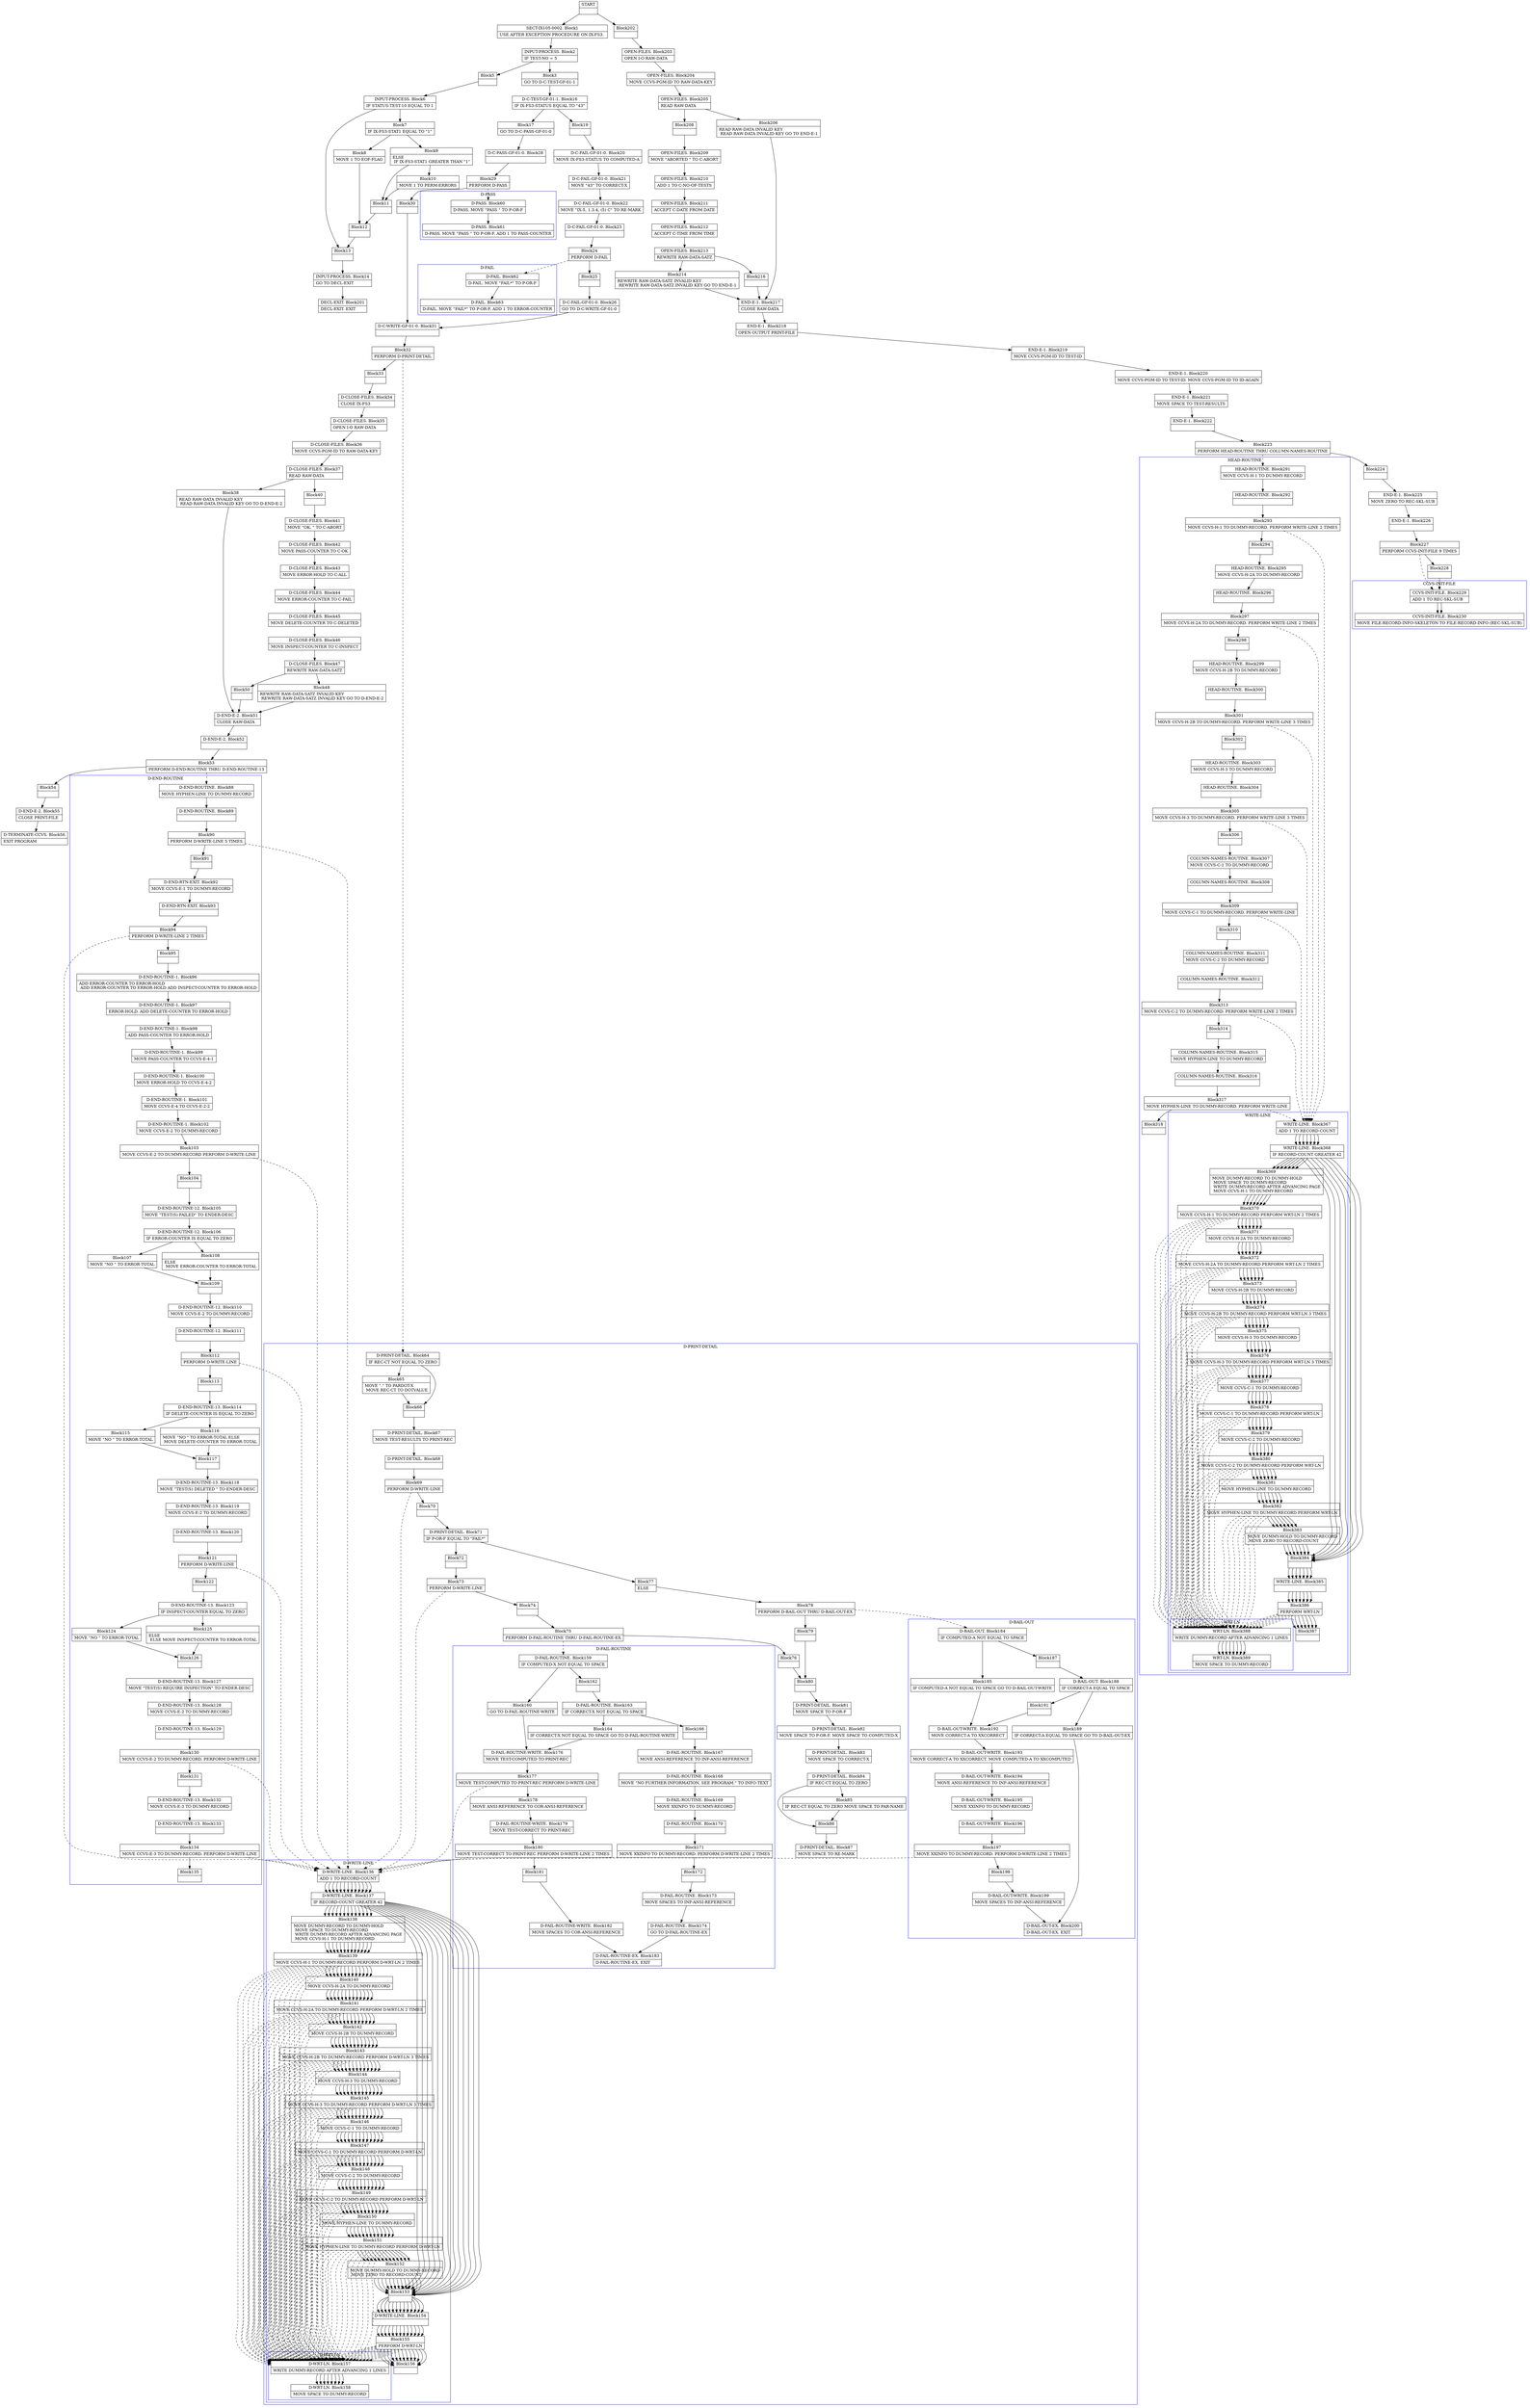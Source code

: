 digraph Cfg {
compound=true;
node [
shape = "record"
]

edge [
arrowtail = "empty"
]
Block0 [
label = "{START|}"
]
Block1 [
label = "{SECT-IX105-0002. Block1|    USE AFTER EXCEPTION PROCEDURE ON IX-FS3. \l}"
]
Block2 [
label = "{INPUT-PROCESS. Block2|    IF TEST-NO = 5\l}"
]
Block3 [
label = "{Block3|       GO TO D-C-TEST-GF-01-1\l}"
]
Block16 [
label = "{D-C-TEST-GF-01-1. Block16|    IF IX-FS3-STATUS EQUAL TO \"43\"\l}"
]
Block17 [
label = "{Block17|        GO TO D-C-PASS-GF-01-0\l}"
]
Block28 [
label = "{D-C-PASS-GF-01-0. Block28|}"
]
Block29 [
label = "{Block29|    PERFORM D-PASS\l}"
]
subgraph cluster_2{
color = blue;
label = "D-PASS";
Block60 [
label = "{D-PASS. Block60|D-PASS.  MOVE \"PASS \" TO P-OR-F\l}"
]
Block61 [
label = "{D-PASS. Block61|D-PASS.  MOVE \"PASS \" TO P-OR-F.  ADD 1 TO PASS-COUNTER\l}"
]
Block60 -> Block61

}
Block29 -> Block60 [style=dashed]

Block30 [
label = "{Block30|}"
]
Block31 [
label = "{D-C-WRITE-GF-01-0. Block31|}"
]
Block32 [
label = "{Block32|    PERFORM D-PRINT-DETAIL\l}"
]
subgraph cluster_3{
color = blue;
label = "D-PRINT-DETAIL";
Block64 [
label = "{D-PRINT-DETAIL. Block64|    IF   REC-CT NOT EQUAL TO ZERO\l}"
]
Block65 [
label = "{Block65|         MOVE \".\" TO PARDOT-X\l         MOVE REC-CT TO DOTVALUE\l}"
]
Block66 [
label = "{Block66|}"
]
Block67 [
label = "{D-PRINT-DETAIL. Block67|    MOVE TEST-RESULTS TO PRINT-REC\l}"
]
Block68 [
label = "{D-PRINT-DETAIL. Block68|}"
]
Block69 [
label = "{Block69|    PERFORM D-WRITE-LINE\l}"
]
subgraph cluster_5{
color = blue;
label = "D-WRITE-LINE";
Block136 [
label = "{D-WRITE-LINE. Block136|    ADD 1 TO RECORD-COUNT\l}"
]
Block137 [
label = "{D-WRITE-LINE. Block137|    IF RECORD-COUNT GREATER 42\l}"
]
Block138 [
label = "{Block138|       MOVE DUMMY-RECORD TO DUMMY-HOLD\l       MOVE SPACE TO DUMMY-RECORD\l       WRITE DUMMY-RECORD AFTER ADVANCING PAGE\l       MOVE CCVS-H-1  TO DUMMY-RECORD\l}"
]
Block139 [
label = "{Block139|       MOVE CCVS-H-1  TO DUMMY-RECORD PERFORM D-WRT-LN 2 TIMES\l}"
]
subgraph cluster_16{
color = blue;
label = "D-WRT-LN";
Block157 [
label = "{D-WRT-LN. Block157|    WRITE    DUMMY-RECORD AFTER ADVANCING 1 LINES\l}"
]
Block158 [
label = "{D-WRT-LN. Block158|    MOVE SPACE TO DUMMY-RECORD\l}"
]
Block157 -> Block158

}
Block139 -> Block157 [style=dashed]

Block140 [
label = "{Block140|       MOVE CCVS-H-2A TO DUMMY-RECORD\l}"
]
Block141 [
label = "{Block141|       MOVE CCVS-H-2A TO DUMMY-RECORD PERFORM D-WRT-LN 2 TIMES\l}"
]
subgraph cluster_17{
color = blue;
label = "D-WRT-LN";
Block157 [
label = "{D-WRT-LN. Block157|    WRITE    DUMMY-RECORD AFTER ADVANCING 1 LINES\l}"
]
Block158 [
label = "{D-WRT-LN. Block158|    MOVE SPACE TO DUMMY-RECORD\l}"
]
Block157 -> Block158

}
Block141 -> Block157 [style=dashed]

Block142 [
label = "{Block142|       MOVE CCVS-H-2B TO DUMMY-RECORD\l}"
]
Block143 [
label = "{Block143|       MOVE CCVS-H-2B TO DUMMY-RECORD PERFORM D-WRT-LN 3 TIMES\l}"
]
subgraph cluster_18{
color = blue;
label = "D-WRT-LN";
Block157 [
label = "{D-WRT-LN. Block157|    WRITE    DUMMY-RECORD AFTER ADVANCING 1 LINES\l}"
]
Block158 [
label = "{D-WRT-LN. Block158|    MOVE SPACE TO DUMMY-RECORD\l}"
]
Block157 -> Block158

}
Block143 -> Block157 [style=dashed]

Block144 [
label = "{Block144|       MOVE CCVS-H-3  TO DUMMY-RECORD\l}"
]
Block145 [
label = "{Block145|       MOVE CCVS-H-3  TO DUMMY-RECORD PERFORM D-WRT-LN 3 TIMES\l}"
]
subgraph cluster_19{
color = blue;
label = "D-WRT-LN";
Block157 [
label = "{D-WRT-LN. Block157|    WRITE    DUMMY-RECORD AFTER ADVANCING 1 LINES\l}"
]
Block158 [
label = "{D-WRT-LN. Block158|    MOVE SPACE TO DUMMY-RECORD\l}"
]
Block157 -> Block158

}
Block145 -> Block157 [style=dashed]

Block146 [
label = "{Block146|       MOVE CCVS-C-1  TO DUMMY-RECORD\l}"
]
Block147 [
label = "{Block147|       MOVE CCVS-C-1  TO DUMMY-RECORD PERFORM D-WRT-LN\l}"
]
subgraph cluster_20{
color = blue;
label = "D-WRT-LN";
Block157 [
label = "{D-WRT-LN. Block157|    WRITE    DUMMY-RECORD AFTER ADVANCING 1 LINES\l}"
]
Block158 [
label = "{D-WRT-LN. Block158|    MOVE SPACE TO DUMMY-RECORD\l}"
]
Block157 -> Block158

}
Block147 -> Block157 [style=dashed]

Block148 [
label = "{Block148|       MOVE CCVS-C-2  TO DUMMY-RECORD\l}"
]
Block149 [
label = "{Block149|       MOVE CCVS-C-2  TO DUMMY-RECORD PERFORM D-WRT-LN\l}"
]
subgraph cluster_21{
color = blue;
label = "D-WRT-LN";
Block157 [
label = "{D-WRT-LN. Block157|    WRITE    DUMMY-RECORD AFTER ADVANCING 1 LINES\l}"
]
Block158 [
label = "{D-WRT-LN. Block158|    MOVE SPACE TO DUMMY-RECORD\l}"
]
Block157 -> Block158

}
Block149 -> Block157 [style=dashed]

Block150 [
label = "{Block150|       MOVE HYPHEN-LINE TO DUMMY-RECORD\l}"
]
Block151 [
label = "{Block151|       MOVE HYPHEN-LINE TO DUMMY-RECORD PERFORM D-WRT-LN\l}"
]
subgraph cluster_22{
color = blue;
label = "D-WRT-LN";
Block157 [
label = "{D-WRT-LN. Block157|    WRITE    DUMMY-RECORD AFTER ADVANCING 1 LINES\l}"
]
Block158 [
label = "{D-WRT-LN. Block158|    MOVE SPACE TO DUMMY-RECORD\l}"
]
Block157 -> Block158

}
Block151 -> Block157 [style=dashed]

Block152 [
label = "{Block152|       MOVE DUMMY-HOLD TO DUMMY-RECORD\l       MOVE ZERO TO RECORD-COUNT\l}"
]
Block153 [
label = "{Block153|}"
]
Block154 [
label = "{D-WRITE-LINE. Block154|}"
]
Block155 [
label = "{Block155|    PERFORM D-WRT-LN\l}"
]
subgraph cluster_23{
color = blue;
label = "D-WRT-LN";
Block157 [
label = "{D-WRT-LN. Block157|    WRITE    DUMMY-RECORD AFTER ADVANCING 1 LINES\l}"
]
Block158 [
label = "{D-WRT-LN. Block158|    MOVE SPACE TO DUMMY-RECORD\l}"
]
Block157 -> Block158

}
Block155 -> Block157 [style=dashed]

Block156 [
label = "{Block156|}"
]
Block136 -> Block137
Block137 -> Block138
Block137 -> Block153
Block138 -> Block139
Block139 -> Block140
Block140 -> Block141
Block141 -> Block142
Block142 -> Block143
Block143 -> Block144
Block144 -> Block145
Block145 -> Block146
Block146 -> Block147
Block147 -> Block148
Block148 -> Block149
Block149 -> Block150
Block150 -> Block151
Block151 -> Block152
Block152 -> Block153
Block153 -> Block154
Block154 -> Block155
Block155 -> Block156

}
Block69 -> Block136 [style=dashed]

Block70 [
label = "{Block70|}"
]
Block71 [
label = "{D-PRINT-DETAIL. Block71|    IF   P-OR-F EQUAL TO \"FAIL*\"\l}"
]
Block72 [
label = "{Block72|}"
]
Block73 [
label = "{Block73|         PERFORM D-WRITE-LINE\l}"
]
subgraph cluster_6{
color = blue;
label = "D-WRITE-LINE";
Block136 [
label = "{D-WRITE-LINE. Block136|    ADD 1 TO RECORD-COUNT\l}"
]
Block137 [
label = "{D-WRITE-LINE. Block137|    IF RECORD-COUNT GREATER 42\l}"
]
Block138 [
label = "{Block138|       MOVE DUMMY-RECORD TO DUMMY-HOLD\l       MOVE SPACE TO DUMMY-RECORD\l       WRITE DUMMY-RECORD AFTER ADVANCING PAGE\l       MOVE CCVS-H-1  TO DUMMY-RECORD\l}"
]
Block139 [
label = "{Block139|       MOVE CCVS-H-1  TO DUMMY-RECORD PERFORM D-WRT-LN 2 TIMES\l}"
]
Block139 -> Block157 [style=dashed]

Block140 [
label = "{Block140|       MOVE CCVS-H-2A TO DUMMY-RECORD\l}"
]
Block141 [
label = "{Block141|       MOVE CCVS-H-2A TO DUMMY-RECORD PERFORM D-WRT-LN 2 TIMES\l}"
]
Block141 -> Block157 [style=dashed]

Block142 [
label = "{Block142|       MOVE CCVS-H-2B TO DUMMY-RECORD\l}"
]
Block143 [
label = "{Block143|       MOVE CCVS-H-2B TO DUMMY-RECORD PERFORM D-WRT-LN 3 TIMES\l}"
]
Block143 -> Block157 [style=dashed]

Block144 [
label = "{Block144|       MOVE CCVS-H-3  TO DUMMY-RECORD\l}"
]
Block145 [
label = "{Block145|       MOVE CCVS-H-3  TO DUMMY-RECORD PERFORM D-WRT-LN 3 TIMES\l}"
]
Block145 -> Block157 [style=dashed]

Block146 [
label = "{Block146|       MOVE CCVS-C-1  TO DUMMY-RECORD\l}"
]
Block147 [
label = "{Block147|       MOVE CCVS-C-1  TO DUMMY-RECORD PERFORM D-WRT-LN\l}"
]
Block147 -> Block157 [style=dashed]

Block148 [
label = "{Block148|       MOVE CCVS-C-2  TO DUMMY-RECORD\l}"
]
Block149 [
label = "{Block149|       MOVE CCVS-C-2  TO DUMMY-RECORD PERFORM D-WRT-LN\l}"
]
Block149 -> Block157 [style=dashed]

Block150 [
label = "{Block150|       MOVE HYPHEN-LINE TO DUMMY-RECORD\l}"
]
Block151 [
label = "{Block151|       MOVE HYPHEN-LINE TO DUMMY-RECORD PERFORM D-WRT-LN\l}"
]
Block151 -> Block157 [style=dashed]

Block152 [
label = "{Block152|       MOVE DUMMY-HOLD TO DUMMY-RECORD\l       MOVE ZERO TO RECORD-COUNT\l}"
]
Block153 [
label = "{Block153|}"
]
Block154 [
label = "{D-WRITE-LINE. Block154|}"
]
Block155 [
label = "{Block155|    PERFORM D-WRT-LN\l}"
]
Block155 -> Block157 [style=dashed]

Block156 [
label = "{Block156|}"
]
Block136 -> Block137
Block137 -> Block138
Block137 -> Block153
Block138 -> Block139
Block139 -> Block140
Block140 -> Block141
Block141 -> Block142
Block142 -> Block143
Block143 -> Block144
Block144 -> Block145
Block145 -> Block146
Block146 -> Block147
Block147 -> Block148
Block148 -> Block149
Block149 -> Block150
Block150 -> Block151
Block151 -> Block152
Block152 -> Block153
Block153 -> Block154
Block154 -> Block155
Block155 -> Block156

}
Block73 -> Block136 [style=dashed]

Block74 [
label = "{Block74|}"
]
Block75 [
label = "{Block75|         PERFORM D-FAIL-ROUTINE THRU D-FAIL-ROUTINE-EX\l}"
]
subgraph cluster_7{
color = blue;
label = "D-FAIL-ROUTINE";
Block159 [
label = "{D-FAIL-ROUTINE. Block159|    IF   COMPUTED-X NOT EQUAL TO SPACE\l}"
]
Block160 [
label = "{Block160|         GO TO D-FAIL-ROUTINE-WRITE\l}"
]
Block176 [
label = "{D-FAIL-ROUTINE-WRITE. Block176|    MOVE TEST-COMPUTED TO PRINT-REC\l}"
]
Block177 [
label = "{Block177|    MOVE TEST-COMPUTED TO PRINT-REC PERFORM D-WRITE-LINE\l}"
]
subgraph cluster_25{
color = blue;
label = "D-WRITE-LINE";
Block136 [
label = "{D-WRITE-LINE. Block136|    ADD 1 TO RECORD-COUNT\l}"
]
Block137 [
label = "{D-WRITE-LINE. Block137|    IF RECORD-COUNT GREATER 42\l}"
]
Block138 [
label = "{Block138|       MOVE DUMMY-RECORD TO DUMMY-HOLD\l       MOVE SPACE TO DUMMY-RECORD\l       WRITE DUMMY-RECORD AFTER ADVANCING PAGE\l       MOVE CCVS-H-1  TO DUMMY-RECORD\l}"
]
Block139 [
label = "{Block139|       MOVE CCVS-H-1  TO DUMMY-RECORD PERFORM D-WRT-LN 2 TIMES\l}"
]
Block139 -> Block157 [style=dashed]

Block140 [
label = "{Block140|       MOVE CCVS-H-2A TO DUMMY-RECORD\l}"
]
Block141 [
label = "{Block141|       MOVE CCVS-H-2A TO DUMMY-RECORD PERFORM D-WRT-LN 2 TIMES\l}"
]
Block141 -> Block157 [style=dashed]

Block142 [
label = "{Block142|       MOVE CCVS-H-2B TO DUMMY-RECORD\l}"
]
Block143 [
label = "{Block143|       MOVE CCVS-H-2B TO DUMMY-RECORD PERFORM D-WRT-LN 3 TIMES\l}"
]
Block143 -> Block157 [style=dashed]

Block144 [
label = "{Block144|       MOVE CCVS-H-3  TO DUMMY-RECORD\l}"
]
Block145 [
label = "{Block145|       MOVE CCVS-H-3  TO DUMMY-RECORD PERFORM D-WRT-LN 3 TIMES\l}"
]
Block145 -> Block157 [style=dashed]

Block146 [
label = "{Block146|       MOVE CCVS-C-1  TO DUMMY-RECORD\l}"
]
Block147 [
label = "{Block147|       MOVE CCVS-C-1  TO DUMMY-RECORD PERFORM D-WRT-LN\l}"
]
Block147 -> Block157 [style=dashed]

Block148 [
label = "{Block148|       MOVE CCVS-C-2  TO DUMMY-RECORD\l}"
]
Block149 [
label = "{Block149|       MOVE CCVS-C-2  TO DUMMY-RECORD PERFORM D-WRT-LN\l}"
]
Block149 -> Block157 [style=dashed]

Block150 [
label = "{Block150|       MOVE HYPHEN-LINE TO DUMMY-RECORD\l}"
]
Block151 [
label = "{Block151|       MOVE HYPHEN-LINE TO DUMMY-RECORD PERFORM D-WRT-LN\l}"
]
Block151 -> Block157 [style=dashed]

Block152 [
label = "{Block152|       MOVE DUMMY-HOLD TO DUMMY-RECORD\l       MOVE ZERO TO RECORD-COUNT\l}"
]
Block153 [
label = "{Block153|}"
]
Block154 [
label = "{D-WRITE-LINE. Block154|}"
]
Block155 [
label = "{Block155|    PERFORM D-WRT-LN\l}"
]
Block155 -> Block157 [style=dashed]

Block156 [
label = "{Block156|}"
]
Block136 -> Block137
Block137 -> Block138
Block137 -> Block153
Block138 -> Block139
Block139 -> Block140
Block140 -> Block141
Block141 -> Block142
Block142 -> Block143
Block143 -> Block144
Block144 -> Block145
Block145 -> Block146
Block146 -> Block147
Block147 -> Block148
Block148 -> Block149
Block149 -> Block150
Block150 -> Block151
Block151 -> Block152
Block152 -> Block153
Block153 -> Block154
Block154 -> Block155
Block155 -> Block156

}
Block177 -> Block136 [style=dashed]

Block178 [
label = "{Block178|    MOVE ANSI-REFERENCE TO COR-ANSI-REFERENCE\l}"
]
Block179 [
label = "{D-FAIL-ROUTINE-WRITE. Block179|    MOVE TEST-CORRECT TO PRINT-REC\l}"
]
Block180 [
label = "{Block180|    MOVE TEST-CORRECT TO PRINT-REC PERFORM D-WRITE-LINE 2 TIMES\l}"
]
subgraph cluster_26{
color = blue;
label = "D-WRITE-LINE";
Block136 [
label = "{D-WRITE-LINE. Block136|    ADD 1 TO RECORD-COUNT\l}"
]
Block137 [
label = "{D-WRITE-LINE. Block137|    IF RECORD-COUNT GREATER 42\l}"
]
Block138 [
label = "{Block138|       MOVE DUMMY-RECORD TO DUMMY-HOLD\l       MOVE SPACE TO DUMMY-RECORD\l       WRITE DUMMY-RECORD AFTER ADVANCING PAGE\l       MOVE CCVS-H-1  TO DUMMY-RECORD\l}"
]
Block139 [
label = "{Block139|       MOVE CCVS-H-1  TO DUMMY-RECORD PERFORM D-WRT-LN 2 TIMES\l}"
]
Block139 -> Block157 [style=dashed]

Block140 [
label = "{Block140|       MOVE CCVS-H-2A TO DUMMY-RECORD\l}"
]
Block141 [
label = "{Block141|       MOVE CCVS-H-2A TO DUMMY-RECORD PERFORM D-WRT-LN 2 TIMES\l}"
]
Block141 -> Block157 [style=dashed]

Block142 [
label = "{Block142|       MOVE CCVS-H-2B TO DUMMY-RECORD\l}"
]
Block143 [
label = "{Block143|       MOVE CCVS-H-2B TO DUMMY-RECORD PERFORM D-WRT-LN 3 TIMES\l}"
]
Block143 -> Block157 [style=dashed]

Block144 [
label = "{Block144|       MOVE CCVS-H-3  TO DUMMY-RECORD\l}"
]
Block145 [
label = "{Block145|       MOVE CCVS-H-3  TO DUMMY-RECORD PERFORM D-WRT-LN 3 TIMES\l}"
]
Block145 -> Block157 [style=dashed]

Block146 [
label = "{Block146|       MOVE CCVS-C-1  TO DUMMY-RECORD\l}"
]
Block147 [
label = "{Block147|       MOVE CCVS-C-1  TO DUMMY-RECORD PERFORM D-WRT-LN\l}"
]
Block147 -> Block157 [style=dashed]

Block148 [
label = "{Block148|       MOVE CCVS-C-2  TO DUMMY-RECORD\l}"
]
Block149 [
label = "{Block149|       MOVE CCVS-C-2  TO DUMMY-RECORD PERFORM D-WRT-LN\l}"
]
Block149 -> Block157 [style=dashed]

Block150 [
label = "{Block150|       MOVE HYPHEN-LINE TO DUMMY-RECORD\l}"
]
Block151 [
label = "{Block151|       MOVE HYPHEN-LINE TO DUMMY-RECORD PERFORM D-WRT-LN\l}"
]
Block151 -> Block157 [style=dashed]

Block152 [
label = "{Block152|       MOVE DUMMY-HOLD TO DUMMY-RECORD\l       MOVE ZERO TO RECORD-COUNT\l}"
]
Block153 [
label = "{Block153|}"
]
Block154 [
label = "{D-WRITE-LINE. Block154|}"
]
Block155 [
label = "{Block155|    PERFORM D-WRT-LN\l}"
]
Block155 -> Block157 [style=dashed]

Block156 [
label = "{Block156|}"
]
Block136 -> Block137
Block137 -> Block138
Block137 -> Block153
Block138 -> Block139
Block139 -> Block140
Block140 -> Block141
Block141 -> Block142
Block142 -> Block143
Block143 -> Block144
Block144 -> Block145
Block145 -> Block146
Block146 -> Block147
Block147 -> Block148
Block148 -> Block149
Block149 -> Block150
Block150 -> Block151
Block151 -> Block152
Block152 -> Block153
Block153 -> Block154
Block154 -> Block155
Block155 -> Block156

}
Block180 -> Block136 [style=dashed]

Block181 [
label = "{Block181|}"
]
Block182 [
label = "{D-FAIL-ROUTINE-WRITE. Block182|    MOVE SPACES TO COR-ANSI-REFERENCE\l}"
]
Block183 [
label = "{D-FAIL-ROUTINE-EX. Block183|D-FAIL-ROUTINE-EX. EXIT\l}"
]
Block162 [
label = "{Block162|}"
]
Block163 [
label = "{D-FAIL-ROUTINE. Block163|    IF   CORRECT-X NOT EQUAL TO SPACE\l}"
]
Block164 [
label = "{Block164|    IF   CORRECT-X NOT EQUAL TO SPACE GO TO D-FAIL-ROUTINE-WRITE\l}"
]
Block166 [
label = "{Block166|}"
]
Block167 [
label = "{D-FAIL-ROUTINE. Block167|    MOVE ANSI-REFERENCE TO INF-ANSI-REFERENCE\l}"
]
Block168 [
label = "{D-FAIL-ROUTINE. Block168|    MOVE \"NO FURTHER INFORMATION, SEE PROGRAM.\" TO INFO-TEXT\l}"
]
Block169 [
label = "{D-FAIL-ROUTINE. Block169|    MOVE XXINFO TO DUMMY-RECORD\l}"
]
Block170 [
label = "{D-FAIL-ROUTINE. Block170|}"
]
Block171 [
label = "{Block171|    MOVE XXINFO TO DUMMY-RECORD. PERFORM D-WRITE-LINE 2 TIMES\l}"
]
subgraph cluster_24{
color = blue;
label = "D-WRITE-LINE";
Block136 [
label = "{D-WRITE-LINE. Block136|    ADD 1 TO RECORD-COUNT\l}"
]
Block137 [
label = "{D-WRITE-LINE. Block137|    IF RECORD-COUNT GREATER 42\l}"
]
Block138 [
label = "{Block138|       MOVE DUMMY-RECORD TO DUMMY-HOLD\l       MOVE SPACE TO DUMMY-RECORD\l       WRITE DUMMY-RECORD AFTER ADVANCING PAGE\l       MOVE CCVS-H-1  TO DUMMY-RECORD\l}"
]
Block139 [
label = "{Block139|       MOVE CCVS-H-1  TO DUMMY-RECORD PERFORM D-WRT-LN 2 TIMES\l}"
]
Block139 -> Block157 [style=dashed]

Block140 [
label = "{Block140|       MOVE CCVS-H-2A TO DUMMY-RECORD\l}"
]
Block141 [
label = "{Block141|       MOVE CCVS-H-2A TO DUMMY-RECORD PERFORM D-WRT-LN 2 TIMES\l}"
]
Block141 -> Block157 [style=dashed]

Block142 [
label = "{Block142|       MOVE CCVS-H-2B TO DUMMY-RECORD\l}"
]
Block143 [
label = "{Block143|       MOVE CCVS-H-2B TO DUMMY-RECORD PERFORM D-WRT-LN 3 TIMES\l}"
]
Block143 -> Block157 [style=dashed]

Block144 [
label = "{Block144|       MOVE CCVS-H-3  TO DUMMY-RECORD\l}"
]
Block145 [
label = "{Block145|       MOVE CCVS-H-3  TO DUMMY-RECORD PERFORM D-WRT-LN 3 TIMES\l}"
]
Block145 -> Block157 [style=dashed]

Block146 [
label = "{Block146|       MOVE CCVS-C-1  TO DUMMY-RECORD\l}"
]
Block147 [
label = "{Block147|       MOVE CCVS-C-1  TO DUMMY-RECORD PERFORM D-WRT-LN\l}"
]
Block147 -> Block157 [style=dashed]

Block148 [
label = "{Block148|       MOVE CCVS-C-2  TO DUMMY-RECORD\l}"
]
Block149 [
label = "{Block149|       MOVE CCVS-C-2  TO DUMMY-RECORD PERFORM D-WRT-LN\l}"
]
Block149 -> Block157 [style=dashed]

Block150 [
label = "{Block150|       MOVE HYPHEN-LINE TO DUMMY-RECORD\l}"
]
Block151 [
label = "{Block151|       MOVE HYPHEN-LINE TO DUMMY-RECORD PERFORM D-WRT-LN\l}"
]
Block151 -> Block157 [style=dashed]

Block152 [
label = "{Block152|       MOVE DUMMY-HOLD TO DUMMY-RECORD\l       MOVE ZERO TO RECORD-COUNT\l}"
]
Block153 [
label = "{Block153|}"
]
Block154 [
label = "{D-WRITE-LINE. Block154|}"
]
Block155 [
label = "{Block155|    PERFORM D-WRT-LN\l}"
]
Block155 -> Block157 [style=dashed]

Block156 [
label = "{Block156|}"
]
Block136 -> Block137
Block137 -> Block138
Block137 -> Block153
Block138 -> Block139
Block139 -> Block140
Block140 -> Block141
Block141 -> Block142
Block142 -> Block143
Block143 -> Block144
Block144 -> Block145
Block145 -> Block146
Block146 -> Block147
Block147 -> Block148
Block148 -> Block149
Block149 -> Block150
Block150 -> Block151
Block151 -> Block152
Block152 -> Block153
Block153 -> Block154
Block154 -> Block155
Block155 -> Block156

}
Block171 -> Block136 [style=dashed]

Block172 [
label = "{Block172|}"
]
Block173 [
label = "{D-FAIL-ROUTINE. Block173|    MOVE SPACES TO INF-ANSI-REFERENCE\l}"
]
Block174 [
label = "{D-FAIL-ROUTINE. Block174|    GO TO D-FAIL-ROUTINE-EX\l}"
]
Block159 -> Block160
Block159 -> Block162
Block160 -> Block176
Block176 -> Block177
Block177 -> Block178
Block178 -> Block179
Block179 -> Block180
Block180 -> Block181
Block181 -> Block182
Block182 -> Block183
Block162 -> Block163
Block163 -> Block164
Block163 -> Block166
Block164 -> Block176
Block166 -> Block167
Block167 -> Block168
Block168 -> Block169
Block169 -> Block170
Block170 -> Block171
Block171 -> Block172
Block172 -> Block173
Block173 -> Block174
Block174 -> Block183

}
Block75 -> Block159 [style=dashed]

Block76 [
label = "{Block76|}"
]
Block80 [
label = "{Block80|}"
]
Block81 [
label = "{D-PRINT-DETAIL. Block81|    MOVE SPACE TO P-OR-F\l}"
]
Block82 [
label = "{D-PRINT-DETAIL. Block82|    MOVE SPACE TO P-OR-F. MOVE SPACE TO COMPUTED-X\l}"
]
Block83 [
label = "{D-PRINT-DETAIL. Block83|    MOVE SPACE TO CORRECT-X\l}"
]
Block84 [
label = "{D-PRINT-DETAIL. Block84|    IF   REC-CT EQUAL TO ZERO\l}"
]
Block85 [
label = "{Block85|    IF   REC-CT EQUAL TO ZERO  MOVE SPACE TO PAR-NAME\l}"
]
Block86 [
label = "{Block86|}"
]
Block87 [
label = "{D-PRINT-DETAIL. Block87|    MOVE SPACE TO RE-MARK\l}"
]
Block77 [
label = "{Block77|    ELSE\l}"
]
Block78 [
label = "{Block78|         PERFORM D-BAIL-OUT THRU D-BAIL-OUT-EX\l}"
]
subgraph cluster_8{
color = blue;
label = "D-BAIL-OUT";
Block184 [
label = "{D-BAIL-OUT. Block184|    IF  COMPUTED-A NOT EQUAL TO SPACE\l}"
]
Block185 [
label = "{Block185|    IF  COMPUTED-A NOT EQUAL TO SPACE GO TO D-BAIL-OUT-WRITE\l}"
]
Block192 [
label = "{D-BAIL-OUT-WRITE. Block192|    MOVE CORRECT-A TO XXCORRECT\l}"
]
Block193 [
label = "{D-BAIL-OUT-WRITE. Block193|    MOVE CORRECT-A TO XXCORRECT. MOVE COMPUTED-A TO XXCOMPUTED\l}"
]
Block194 [
label = "{D-BAIL-OUT-WRITE. Block194|    MOVE ANSI-REFERENCE TO INF-ANSI-REFERENCE\l}"
]
Block195 [
label = "{D-BAIL-OUT-WRITE. Block195|    MOVE XXINFO TO DUMMY-RECORD\l}"
]
Block196 [
label = "{D-BAIL-OUT-WRITE. Block196|}"
]
Block197 [
label = "{Block197|    MOVE XXINFO TO DUMMY-RECORD. PERFORM D-WRITE-LINE 2 TIMES\l}"
]
subgraph cluster_27{
color = blue;
label = "D-WRITE-LINE";
Block136 [
label = "{D-WRITE-LINE. Block136|    ADD 1 TO RECORD-COUNT\l}"
]
Block137 [
label = "{D-WRITE-LINE. Block137|    IF RECORD-COUNT GREATER 42\l}"
]
Block138 [
label = "{Block138|       MOVE DUMMY-RECORD TO DUMMY-HOLD\l       MOVE SPACE TO DUMMY-RECORD\l       WRITE DUMMY-RECORD AFTER ADVANCING PAGE\l       MOVE CCVS-H-1  TO DUMMY-RECORD\l}"
]
Block139 [
label = "{Block139|       MOVE CCVS-H-1  TO DUMMY-RECORD PERFORM D-WRT-LN 2 TIMES\l}"
]
Block139 -> Block157 [style=dashed]

Block140 [
label = "{Block140|       MOVE CCVS-H-2A TO DUMMY-RECORD\l}"
]
Block141 [
label = "{Block141|       MOVE CCVS-H-2A TO DUMMY-RECORD PERFORM D-WRT-LN 2 TIMES\l}"
]
Block141 -> Block157 [style=dashed]

Block142 [
label = "{Block142|       MOVE CCVS-H-2B TO DUMMY-RECORD\l}"
]
Block143 [
label = "{Block143|       MOVE CCVS-H-2B TO DUMMY-RECORD PERFORM D-WRT-LN 3 TIMES\l}"
]
Block143 -> Block157 [style=dashed]

Block144 [
label = "{Block144|       MOVE CCVS-H-3  TO DUMMY-RECORD\l}"
]
Block145 [
label = "{Block145|       MOVE CCVS-H-3  TO DUMMY-RECORD PERFORM D-WRT-LN 3 TIMES\l}"
]
Block145 -> Block157 [style=dashed]

Block146 [
label = "{Block146|       MOVE CCVS-C-1  TO DUMMY-RECORD\l}"
]
Block147 [
label = "{Block147|       MOVE CCVS-C-1  TO DUMMY-RECORD PERFORM D-WRT-LN\l}"
]
Block147 -> Block157 [style=dashed]

Block148 [
label = "{Block148|       MOVE CCVS-C-2  TO DUMMY-RECORD\l}"
]
Block149 [
label = "{Block149|       MOVE CCVS-C-2  TO DUMMY-RECORD PERFORM D-WRT-LN\l}"
]
Block149 -> Block157 [style=dashed]

Block150 [
label = "{Block150|       MOVE HYPHEN-LINE TO DUMMY-RECORD\l}"
]
Block151 [
label = "{Block151|       MOVE HYPHEN-LINE TO DUMMY-RECORD PERFORM D-WRT-LN\l}"
]
Block151 -> Block157 [style=dashed]

Block152 [
label = "{Block152|       MOVE DUMMY-HOLD TO DUMMY-RECORD\l       MOVE ZERO TO RECORD-COUNT\l}"
]
Block153 [
label = "{Block153|}"
]
Block154 [
label = "{D-WRITE-LINE. Block154|}"
]
Block155 [
label = "{Block155|    PERFORM D-WRT-LN\l}"
]
Block155 -> Block157 [style=dashed]

Block156 [
label = "{Block156|}"
]
Block136 -> Block137
Block137 -> Block138
Block137 -> Block153
Block138 -> Block139
Block139 -> Block140
Block140 -> Block141
Block141 -> Block142
Block142 -> Block143
Block143 -> Block144
Block144 -> Block145
Block145 -> Block146
Block146 -> Block147
Block147 -> Block148
Block148 -> Block149
Block149 -> Block150
Block150 -> Block151
Block151 -> Block152
Block152 -> Block153
Block153 -> Block154
Block154 -> Block155
Block155 -> Block156

}
Block197 -> Block136 [style=dashed]

Block198 [
label = "{Block198|}"
]
Block199 [
label = "{D-BAIL-OUT-WRITE. Block199|    MOVE SPACES TO INF-ANSI-REFERENCE\l}"
]
Block200 [
label = "{D-BAIL-OUT-EX. Block200|D-BAIL-OUT-EX. EXIT\l}"
]
Block187 [
label = "{Block187|}"
]
Block188 [
label = "{D-BAIL-OUT. Block188|    IF  CORRECT-A EQUAL TO SPACE\l}"
]
Block189 [
label = "{Block189|    IF  CORRECT-A EQUAL TO SPACE GO TO D-BAIL-OUT-EX\l}"
]
Block191 [
label = "{Block191|}"
]
Block184 -> Block185
Block184 -> Block187
Block185 -> Block192
Block192 -> Block193
Block193 -> Block194
Block194 -> Block195
Block195 -> Block196
Block196 -> Block197
Block197 -> Block198
Block198 -> Block199
Block199 -> Block200
Block187 -> Block188
Block188 -> Block189
Block188 -> Block191
Block189 -> Block200
Block191 -> Block192

}
Block78 -> Block184 [style=dashed]

Block79 [
label = "{Block79|}"
]
Block64 -> Block65
Block64 -> Block66
Block65 -> Block66
Block66 -> Block67
Block67 -> Block68
Block68 -> Block69
Block69 -> Block70
Block70 -> Block71
Block71 -> Block72
Block71 -> Block77
Block72 -> Block73
Block73 -> Block74
Block74 -> Block75
Block75 -> Block76
Block76 -> Block80
Block80 -> Block81
Block81 -> Block82
Block82 -> Block83
Block83 -> Block84
Block84 -> Block85
Block84 -> Block86
Block85 -> Block86
Block86 -> Block87
Block77 -> Block78
Block78 -> Block79
Block79 -> Block80

}
Block32 -> Block64 [style=dashed]

Block33 [
label = "{Block33|}"
]
Block34 [
label = "{D-CLOSE-FILES. Block34|    CLOSE IX-FS3\l}"
]
Block35 [
label = "{D-CLOSE-FILES. Block35|    OPEN I-O RAW-DATA\l}"
]
Block36 [
label = "{D-CLOSE-FILES. Block36|    MOVE CCVS-PGM-ID TO RAW-DATA-KEY\l}"
]
Block37 [
label = "{D-CLOSE-FILES. Block37|    READ RAW-DATA\l}"
]
Block38 [
label = "{Block38|    READ RAW-DATA INVALID KEY\l    READ RAW-DATA INVALID KEY GO TO D-END-E-2\l}"
]
Block51 [
label = "{D-END-E-2. Block51|    CLOSE RAW-DATA\l}"
]
Block52 [
label = "{D-END-E-2. Block52|}"
]
Block53 [
label = "{Block53|    PERFORM D-END-ROUTINE THRU D-END-ROUTINE-13\l}"
]
subgraph cluster_4{
color = blue;
label = "D-END-ROUTINE";
Block88 [
label = "{D-END-ROUTINE. Block88|    MOVE HYPHEN-LINE TO DUMMY-RECORD\l}"
]
Block89 [
label = "{D-END-ROUTINE. Block89|}"
]
Block90 [
label = "{Block90|    PERFORM D-WRITE-LINE 5 TIMES\l}"
]
subgraph cluster_9{
color = blue;
label = "D-WRITE-LINE";
Block136 [
label = "{D-WRITE-LINE. Block136|    ADD 1 TO RECORD-COUNT\l}"
]
Block137 [
label = "{D-WRITE-LINE. Block137|    IF RECORD-COUNT GREATER 42\l}"
]
Block138 [
label = "{Block138|       MOVE DUMMY-RECORD TO DUMMY-HOLD\l       MOVE SPACE TO DUMMY-RECORD\l       WRITE DUMMY-RECORD AFTER ADVANCING PAGE\l       MOVE CCVS-H-1  TO DUMMY-RECORD\l}"
]
Block139 [
label = "{Block139|       MOVE CCVS-H-1  TO DUMMY-RECORD PERFORM D-WRT-LN 2 TIMES\l}"
]
Block139 -> Block157 [style=dashed]

Block140 [
label = "{Block140|       MOVE CCVS-H-2A TO DUMMY-RECORD\l}"
]
Block141 [
label = "{Block141|       MOVE CCVS-H-2A TO DUMMY-RECORD PERFORM D-WRT-LN 2 TIMES\l}"
]
Block141 -> Block157 [style=dashed]

Block142 [
label = "{Block142|       MOVE CCVS-H-2B TO DUMMY-RECORD\l}"
]
Block143 [
label = "{Block143|       MOVE CCVS-H-2B TO DUMMY-RECORD PERFORM D-WRT-LN 3 TIMES\l}"
]
Block143 -> Block157 [style=dashed]

Block144 [
label = "{Block144|       MOVE CCVS-H-3  TO DUMMY-RECORD\l}"
]
Block145 [
label = "{Block145|       MOVE CCVS-H-3  TO DUMMY-RECORD PERFORM D-WRT-LN 3 TIMES\l}"
]
Block145 -> Block157 [style=dashed]

Block146 [
label = "{Block146|       MOVE CCVS-C-1  TO DUMMY-RECORD\l}"
]
Block147 [
label = "{Block147|       MOVE CCVS-C-1  TO DUMMY-RECORD PERFORM D-WRT-LN\l}"
]
Block147 -> Block157 [style=dashed]

Block148 [
label = "{Block148|       MOVE CCVS-C-2  TO DUMMY-RECORD\l}"
]
Block149 [
label = "{Block149|       MOVE CCVS-C-2  TO DUMMY-RECORD PERFORM D-WRT-LN\l}"
]
Block149 -> Block157 [style=dashed]

Block150 [
label = "{Block150|       MOVE HYPHEN-LINE TO DUMMY-RECORD\l}"
]
Block151 [
label = "{Block151|       MOVE HYPHEN-LINE TO DUMMY-RECORD PERFORM D-WRT-LN\l}"
]
Block151 -> Block157 [style=dashed]

Block152 [
label = "{Block152|       MOVE DUMMY-HOLD TO DUMMY-RECORD\l       MOVE ZERO TO RECORD-COUNT\l}"
]
Block153 [
label = "{Block153|}"
]
Block154 [
label = "{D-WRITE-LINE. Block154|}"
]
Block155 [
label = "{Block155|    PERFORM D-WRT-LN\l}"
]
Block155 -> Block157 [style=dashed]

Block156 [
label = "{Block156|}"
]
Block136 -> Block137
Block137 -> Block138
Block137 -> Block153
Block138 -> Block139
Block139 -> Block140
Block140 -> Block141
Block141 -> Block142
Block142 -> Block143
Block143 -> Block144
Block144 -> Block145
Block145 -> Block146
Block146 -> Block147
Block147 -> Block148
Block148 -> Block149
Block149 -> Block150
Block150 -> Block151
Block151 -> Block152
Block152 -> Block153
Block153 -> Block154
Block154 -> Block155
Block155 -> Block156

}
Block90 -> Block136 [style=dashed]

Block91 [
label = "{Block91|}"
]
Block92 [
label = "{D-END-RTN-EXIT. Block92|    MOVE CCVS-E-1 TO DUMMY-RECORD\l}"
]
Block93 [
label = "{D-END-RTN-EXIT. Block93|}"
]
Block94 [
label = "{Block94|    PERFORM D-WRITE-LINE 2 TIMES\l}"
]
subgraph cluster_10{
color = blue;
label = "D-WRITE-LINE";
Block136 [
label = "{D-WRITE-LINE. Block136|    ADD 1 TO RECORD-COUNT\l}"
]
Block137 [
label = "{D-WRITE-LINE. Block137|    IF RECORD-COUNT GREATER 42\l}"
]
Block138 [
label = "{Block138|       MOVE DUMMY-RECORD TO DUMMY-HOLD\l       MOVE SPACE TO DUMMY-RECORD\l       WRITE DUMMY-RECORD AFTER ADVANCING PAGE\l       MOVE CCVS-H-1  TO DUMMY-RECORD\l}"
]
Block139 [
label = "{Block139|       MOVE CCVS-H-1  TO DUMMY-RECORD PERFORM D-WRT-LN 2 TIMES\l}"
]
Block139 -> Block157 [style=dashed]

Block140 [
label = "{Block140|       MOVE CCVS-H-2A TO DUMMY-RECORD\l}"
]
Block141 [
label = "{Block141|       MOVE CCVS-H-2A TO DUMMY-RECORD PERFORM D-WRT-LN 2 TIMES\l}"
]
Block141 -> Block157 [style=dashed]

Block142 [
label = "{Block142|       MOVE CCVS-H-2B TO DUMMY-RECORD\l}"
]
Block143 [
label = "{Block143|       MOVE CCVS-H-2B TO DUMMY-RECORD PERFORM D-WRT-LN 3 TIMES\l}"
]
Block143 -> Block157 [style=dashed]

Block144 [
label = "{Block144|       MOVE CCVS-H-3  TO DUMMY-RECORD\l}"
]
Block145 [
label = "{Block145|       MOVE CCVS-H-3  TO DUMMY-RECORD PERFORM D-WRT-LN 3 TIMES\l}"
]
Block145 -> Block157 [style=dashed]

Block146 [
label = "{Block146|       MOVE CCVS-C-1  TO DUMMY-RECORD\l}"
]
Block147 [
label = "{Block147|       MOVE CCVS-C-1  TO DUMMY-RECORD PERFORM D-WRT-LN\l}"
]
Block147 -> Block157 [style=dashed]

Block148 [
label = "{Block148|       MOVE CCVS-C-2  TO DUMMY-RECORD\l}"
]
Block149 [
label = "{Block149|       MOVE CCVS-C-2  TO DUMMY-RECORD PERFORM D-WRT-LN\l}"
]
Block149 -> Block157 [style=dashed]

Block150 [
label = "{Block150|       MOVE HYPHEN-LINE TO DUMMY-RECORD\l}"
]
Block151 [
label = "{Block151|       MOVE HYPHEN-LINE TO DUMMY-RECORD PERFORM D-WRT-LN\l}"
]
Block151 -> Block157 [style=dashed]

Block152 [
label = "{Block152|       MOVE DUMMY-HOLD TO DUMMY-RECORD\l       MOVE ZERO TO RECORD-COUNT\l}"
]
Block153 [
label = "{Block153|}"
]
Block154 [
label = "{D-WRITE-LINE. Block154|}"
]
Block155 [
label = "{Block155|    PERFORM D-WRT-LN\l}"
]
Block155 -> Block157 [style=dashed]

Block156 [
label = "{Block156|}"
]
Block136 -> Block137
Block137 -> Block138
Block137 -> Block153
Block138 -> Block139
Block139 -> Block140
Block140 -> Block141
Block141 -> Block142
Block142 -> Block143
Block143 -> Block144
Block144 -> Block145
Block145 -> Block146
Block146 -> Block147
Block147 -> Block148
Block148 -> Block149
Block149 -> Block150
Block150 -> Block151
Block151 -> Block152
Block152 -> Block153
Block153 -> Block154
Block154 -> Block155
Block155 -> Block156

}
Block94 -> Block136 [style=dashed]

Block95 [
label = "{Block95|}"
]
Block96 [
label = "{D-END-ROUTINE-1. Block96|    ADD ERROR-COUNTER TO ERROR-HOLD\l    ADD ERROR-COUNTER TO ERROR-HOLD ADD INSPECT-COUNTER TO      ERROR-HOLD\l}"
]
Block97 [
label = "{D-END-ROUTINE-1. Block97|    ERROR-HOLD. ADD DELETE-COUNTER TO ERROR-HOLD\l}"
]
Block98 [
label = "{D-END-ROUTINE-1. Block98|    ADD PASS-COUNTER TO ERROR-HOLD\l}"
]
Block99 [
label = "{D-END-ROUTINE-1. Block99|    MOVE PASS-COUNTER TO CCVS-E-4-1\l}"
]
Block100 [
label = "{D-END-ROUTINE-1. Block100|    MOVE ERROR-HOLD TO CCVS-E-4-2\l}"
]
Block101 [
label = "{D-END-ROUTINE-1. Block101|    MOVE CCVS-E-4 TO CCVS-E-2-2\l}"
]
Block102 [
label = "{D-END-ROUTINE-1. Block102|    MOVE CCVS-E-2 TO DUMMY-RECORD\l}"
]
Block103 [
label = "{Block103|    MOVE CCVS-E-2 TO DUMMY-RECORD PERFORM D-WRITE-LINE\l}"
]
subgraph cluster_11{
color = blue;
label = "D-WRITE-LINE";
Block136 [
label = "{D-WRITE-LINE. Block136|    ADD 1 TO RECORD-COUNT\l}"
]
Block137 [
label = "{D-WRITE-LINE. Block137|    IF RECORD-COUNT GREATER 42\l}"
]
Block138 [
label = "{Block138|       MOVE DUMMY-RECORD TO DUMMY-HOLD\l       MOVE SPACE TO DUMMY-RECORD\l       WRITE DUMMY-RECORD AFTER ADVANCING PAGE\l       MOVE CCVS-H-1  TO DUMMY-RECORD\l}"
]
Block139 [
label = "{Block139|       MOVE CCVS-H-1  TO DUMMY-RECORD PERFORM D-WRT-LN 2 TIMES\l}"
]
Block139 -> Block157 [style=dashed]

Block140 [
label = "{Block140|       MOVE CCVS-H-2A TO DUMMY-RECORD\l}"
]
Block141 [
label = "{Block141|       MOVE CCVS-H-2A TO DUMMY-RECORD PERFORM D-WRT-LN 2 TIMES\l}"
]
Block141 -> Block157 [style=dashed]

Block142 [
label = "{Block142|       MOVE CCVS-H-2B TO DUMMY-RECORD\l}"
]
Block143 [
label = "{Block143|       MOVE CCVS-H-2B TO DUMMY-RECORD PERFORM D-WRT-LN 3 TIMES\l}"
]
Block143 -> Block157 [style=dashed]

Block144 [
label = "{Block144|       MOVE CCVS-H-3  TO DUMMY-RECORD\l}"
]
Block145 [
label = "{Block145|       MOVE CCVS-H-3  TO DUMMY-RECORD PERFORM D-WRT-LN 3 TIMES\l}"
]
Block145 -> Block157 [style=dashed]

Block146 [
label = "{Block146|       MOVE CCVS-C-1  TO DUMMY-RECORD\l}"
]
Block147 [
label = "{Block147|       MOVE CCVS-C-1  TO DUMMY-RECORD PERFORM D-WRT-LN\l}"
]
Block147 -> Block157 [style=dashed]

Block148 [
label = "{Block148|       MOVE CCVS-C-2  TO DUMMY-RECORD\l}"
]
Block149 [
label = "{Block149|       MOVE CCVS-C-2  TO DUMMY-RECORD PERFORM D-WRT-LN\l}"
]
Block149 -> Block157 [style=dashed]

Block150 [
label = "{Block150|       MOVE HYPHEN-LINE TO DUMMY-RECORD\l}"
]
Block151 [
label = "{Block151|       MOVE HYPHEN-LINE TO DUMMY-RECORD PERFORM D-WRT-LN\l}"
]
Block151 -> Block157 [style=dashed]

Block152 [
label = "{Block152|       MOVE DUMMY-HOLD TO DUMMY-RECORD\l       MOVE ZERO TO RECORD-COUNT\l}"
]
Block153 [
label = "{Block153|}"
]
Block154 [
label = "{D-WRITE-LINE. Block154|}"
]
Block155 [
label = "{Block155|    PERFORM D-WRT-LN\l}"
]
Block155 -> Block157 [style=dashed]

Block156 [
label = "{Block156|}"
]
Block136 -> Block137
Block137 -> Block138
Block137 -> Block153
Block138 -> Block139
Block139 -> Block140
Block140 -> Block141
Block141 -> Block142
Block142 -> Block143
Block143 -> Block144
Block144 -> Block145
Block145 -> Block146
Block146 -> Block147
Block147 -> Block148
Block148 -> Block149
Block149 -> Block150
Block150 -> Block151
Block151 -> Block152
Block152 -> Block153
Block153 -> Block154
Block154 -> Block155
Block155 -> Block156

}
Block103 -> Block136 [style=dashed]

Block104 [
label = "{Block104|}"
]
Block105 [
label = "{D-END-ROUTINE-12. Block105|    MOVE \"TEST(S) FAILED\" TO ENDER-DESC\l}"
]
Block106 [
label = "{D-END-ROUTINE-12. Block106|    IF  ERROR-COUNTER IS EQUAL TO ZERO\l}"
]
Block107 [
label = "{Block107|        MOVE \"NO \" TO ERROR-TOTAL\l}"
]
Block109 [
label = "{Block109|}"
]
Block110 [
label = "{D-END-ROUTINE-12. Block110|    MOVE    CCVS-E-2 TO DUMMY-RECORD\l}"
]
Block111 [
label = "{D-END-ROUTINE-12. Block111|}"
]
Block112 [
label = "{Block112|    PERFORM D-WRITE-LINE\l}"
]
subgraph cluster_12{
color = blue;
label = "D-WRITE-LINE";
Block136 [
label = "{D-WRITE-LINE. Block136|    ADD 1 TO RECORD-COUNT\l}"
]
Block137 [
label = "{D-WRITE-LINE. Block137|    IF RECORD-COUNT GREATER 42\l}"
]
Block138 [
label = "{Block138|       MOVE DUMMY-RECORD TO DUMMY-HOLD\l       MOVE SPACE TO DUMMY-RECORD\l       WRITE DUMMY-RECORD AFTER ADVANCING PAGE\l       MOVE CCVS-H-1  TO DUMMY-RECORD\l}"
]
Block139 [
label = "{Block139|       MOVE CCVS-H-1  TO DUMMY-RECORD PERFORM D-WRT-LN 2 TIMES\l}"
]
Block139 -> Block157 [style=dashed]

Block140 [
label = "{Block140|       MOVE CCVS-H-2A TO DUMMY-RECORD\l}"
]
Block141 [
label = "{Block141|       MOVE CCVS-H-2A TO DUMMY-RECORD PERFORM D-WRT-LN 2 TIMES\l}"
]
Block141 -> Block157 [style=dashed]

Block142 [
label = "{Block142|       MOVE CCVS-H-2B TO DUMMY-RECORD\l}"
]
Block143 [
label = "{Block143|       MOVE CCVS-H-2B TO DUMMY-RECORD PERFORM D-WRT-LN 3 TIMES\l}"
]
Block143 -> Block157 [style=dashed]

Block144 [
label = "{Block144|       MOVE CCVS-H-3  TO DUMMY-RECORD\l}"
]
Block145 [
label = "{Block145|       MOVE CCVS-H-3  TO DUMMY-RECORD PERFORM D-WRT-LN 3 TIMES\l}"
]
Block145 -> Block157 [style=dashed]

Block146 [
label = "{Block146|       MOVE CCVS-C-1  TO DUMMY-RECORD\l}"
]
Block147 [
label = "{Block147|       MOVE CCVS-C-1  TO DUMMY-RECORD PERFORM D-WRT-LN\l}"
]
Block147 -> Block157 [style=dashed]

Block148 [
label = "{Block148|       MOVE CCVS-C-2  TO DUMMY-RECORD\l}"
]
Block149 [
label = "{Block149|       MOVE CCVS-C-2  TO DUMMY-RECORD PERFORM D-WRT-LN\l}"
]
Block149 -> Block157 [style=dashed]

Block150 [
label = "{Block150|       MOVE HYPHEN-LINE TO DUMMY-RECORD\l}"
]
Block151 [
label = "{Block151|       MOVE HYPHEN-LINE TO DUMMY-RECORD PERFORM D-WRT-LN\l}"
]
Block151 -> Block157 [style=dashed]

Block152 [
label = "{Block152|       MOVE DUMMY-HOLD TO DUMMY-RECORD\l       MOVE ZERO TO RECORD-COUNT\l}"
]
Block153 [
label = "{Block153|}"
]
Block154 [
label = "{D-WRITE-LINE. Block154|}"
]
Block155 [
label = "{Block155|    PERFORM D-WRT-LN\l}"
]
Block155 -> Block157 [style=dashed]

Block156 [
label = "{Block156|}"
]
Block136 -> Block137
Block137 -> Block138
Block137 -> Block153
Block138 -> Block139
Block139 -> Block140
Block140 -> Block141
Block141 -> Block142
Block142 -> Block143
Block143 -> Block144
Block144 -> Block145
Block145 -> Block146
Block146 -> Block147
Block147 -> Block148
Block148 -> Block149
Block149 -> Block150
Block150 -> Block151
Block151 -> Block152
Block152 -> Block153
Block153 -> Block154
Block154 -> Block155
Block155 -> Block156

}
Block112 -> Block136 [style=dashed]

Block113 [
label = "{Block113|}"
]
Block114 [
label = "{D-END-ROUTINE-13. Block114|    IF  DELETE-COUNTER IS EQUAL TO ZERO\l}"
]
Block115 [
label = "{Block115|        MOVE \"NO \" TO ERROR-TOTAL\l}"
]
Block117 [
label = "{Block117|}"
]
Block118 [
label = "{D-END-ROUTINE-13. Block118|    MOVE \"TEST(S) DELETED     \" TO ENDER-DESC\l}"
]
Block119 [
label = "{D-END-ROUTINE-13. Block119|    MOVE CCVS-E-2 TO DUMMY-RECORD\l}"
]
Block120 [
label = "{D-END-ROUTINE-13. Block120|}"
]
Block121 [
label = "{Block121|    PERFORM D-WRITE-LINE\l}"
]
subgraph cluster_13{
color = blue;
label = "D-WRITE-LINE";
Block136 [
label = "{D-WRITE-LINE. Block136|    ADD 1 TO RECORD-COUNT\l}"
]
Block137 [
label = "{D-WRITE-LINE. Block137|    IF RECORD-COUNT GREATER 42\l}"
]
Block138 [
label = "{Block138|       MOVE DUMMY-RECORD TO DUMMY-HOLD\l       MOVE SPACE TO DUMMY-RECORD\l       WRITE DUMMY-RECORD AFTER ADVANCING PAGE\l       MOVE CCVS-H-1  TO DUMMY-RECORD\l}"
]
Block139 [
label = "{Block139|       MOVE CCVS-H-1  TO DUMMY-RECORD PERFORM D-WRT-LN 2 TIMES\l}"
]
Block139 -> Block157 [style=dashed]

Block140 [
label = "{Block140|       MOVE CCVS-H-2A TO DUMMY-RECORD\l}"
]
Block141 [
label = "{Block141|       MOVE CCVS-H-2A TO DUMMY-RECORD PERFORM D-WRT-LN 2 TIMES\l}"
]
Block141 -> Block157 [style=dashed]

Block142 [
label = "{Block142|       MOVE CCVS-H-2B TO DUMMY-RECORD\l}"
]
Block143 [
label = "{Block143|       MOVE CCVS-H-2B TO DUMMY-RECORD PERFORM D-WRT-LN 3 TIMES\l}"
]
Block143 -> Block157 [style=dashed]

Block144 [
label = "{Block144|       MOVE CCVS-H-3  TO DUMMY-RECORD\l}"
]
Block145 [
label = "{Block145|       MOVE CCVS-H-3  TO DUMMY-RECORD PERFORM D-WRT-LN 3 TIMES\l}"
]
Block145 -> Block157 [style=dashed]

Block146 [
label = "{Block146|       MOVE CCVS-C-1  TO DUMMY-RECORD\l}"
]
Block147 [
label = "{Block147|       MOVE CCVS-C-1  TO DUMMY-RECORD PERFORM D-WRT-LN\l}"
]
Block147 -> Block157 [style=dashed]

Block148 [
label = "{Block148|       MOVE CCVS-C-2  TO DUMMY-RECORD\l}"
]
Block149 [
label = "{Block149|       MOVE CCVS-C-2  TO DUMMY-RECORD PERFORM D-WRT-LN\l}"
]
Block149 -> Block157 [style=dashed]

Block150 [
label = "{Block150|       MOVE HYPHEN-LINE TO DUMMY-RECORD\l}"
]
Block151 [
label = "{Block151|       MOVE HYPHEN-LINE TO DUMMY-RECORD PERFORM D-WRT-LN\l}"
]
Block151 -> Block157 [style=dashed]

Block152 [
label = "{Block152|       MOVE DUMMY-HOLD TO DUMMY-RECORD\l       MOVE ZERO TO RECORD-COUNT\l}"
]
Block153 [
label = "{Block153|}"
]
Block154 [
label = "{D-WRITE-LINE. Block154|}"
]
Block155 [
label = "{Block155|    PERFORM D-WRT-LN\l}"
]
Block155 -> Block157 [style=dashed]

Block156 [
label = "{Block156|}"
]
Block136 -> Block137
Block137 -> Block138
Block137 -> Block153
Block138 -> Block139
Block139 -> Block140
Block140 -> Block141
Block141 -> Block142
Block142 -> Block143
Block143 -> Block144
Block144 -> Block145
Block145 -> Block146
Block146 -> Block147
Block147 -> Block148
Block148 -> Block149
Block149 -> Block150
Block150 -> Block151
Block151 -> Block152
Block152 -> Block153
Block153 -> Block154
Block154 -> Block155
Block155 -> Block156

}
Block121 -> Block136 [style=dashed]

Block122 [
label = "{Block122|}"
]
Block123 [
label = "{D-END-ROUTINE-13. Block123|    IF   INSPECT-COUNTER EQUAL TO ZERO\l}"
]
Block124 [
label = "{Block124|         MOVE \"NO \" TO ERROR-TOTAL\l}"
]
Block126 [
label = "{Block126|}"
]
Block127 [
label = "{D-END-ROUTINE-13. Block127|    MOVE \"TEST(S) REQUIRE INSPECTION\" TO ENDER-DESC\l}"
]
Block128 [
label = "{D-END-ROUTINE-13. Block128|    MOVE CCVS-E-2 TO DUMMY-RECORD\l}"
]
Block129 [
label = "{D-END-ROUTINE-13. Block129|}"
]
Block130 [
label = "{Block130|    MOVE CCVS-E-2 TO DUMMY-RECORD. PERFORM D-WRITE-LINE\l}"
]
subgraph cluster_14{
color = blue;
label = "D-WRITE-LINE";
Block136 [
label = "{D-WRITE-LINE. Block136|    ADD 1 TO RECORD-COUNT\l}"
]
Block137 [
label = "{D-WRITE-LINE. Block137|    IF RECORD-COUNT GREATER 42\l}"
]
Block138 [
label = "{Block138|       MOVE DUMMY-RECORD TO DUMMY-HOLD\l       MOVE SPACE TO DUMMY-RECORD\l       WRITE DUMMY-RECORD AFTER ADVANCING PAGE\l       MOVE CCVS-H-1  TO DUMMY-RECORD\l}"
]
Block139 [
label = "{Block139|       MOVE CCVS-H-1  TO DUMMY-RECORD PERFORM D-WRT-LN 2 TIMES\l}"
]
Block139 -> Block157 [style=dashed]

Block140 [
label = "{Block140|       MOVE CCVS-H-2A TO DUMMY-RECORD\l}"
]
Block141 [
label = "{Block141|       MOVE CCVS-H-2A TO DUMMY-RECORD PERFORM D-WRT-LN 2 TIMES\l}"
]
Block141 -> Block157 [style=dashed]

Block142 [
label = "{Block142|       MOVE CCVS-H-2B TO DUMMY-RECORD\l}"
]
Block143 [
label = "{Block143|       MOVE CCVS-H-2B TO DUMMY-RECORD PERFORM D-WRT-LN 3 TIMES\l}"
]
Block143 -> Block157 [style=dashed]

Block144 [
label = "{Block144|       MOVE CCVS-H-3  TO DUMMY-RECORD\l}"
]
Block145 [
label = "{Block145|       MOVE CCVS-H-3  TO DUMMY-RECORD PERFORM D-WRT-LN 3 TIMES\l}"
]
Block145 -> Block157 [style=dashed]

Block146 [
label = "{Block146|       MOVE CCVS-C-1  TO DUMMY-RECORD\l}"
]
Block147 [
label = "{Block147|       MOVE CCVS-C-1  TO DUMMY-RECORD PERFORM D-WRT-LN\l}"
]
Block147 -> Block157 [style=dashed]

Block148 [
label = "{Block148|       MOVE CCVS-C-2  TO DUMMY-RECORD\l}"
]
Block149 [
label = "{Block149|       MOVE CCVS-C-2  TO DUMMY-RECORD PERFORM D-WRT-LN\l}"
]
Block149 -> Block157 [style=dashed]

Block150 [
label = "{Block150|       MOVE HYPHEN-LINE TO DUMMY-RECORD\l}"
]
Block151 [
label = "{Block151|       MOVE HYPHEN-LINE TO DUMMY-RECORD PERFORM D-WRT-LN\l}"
]
Block151 -> Block157 [style=dashed]

Block152 [
label = "{Block152|       MOVE DUMMY-HOLD TO DUMMY-RECORD\l       MOVE ZERO TO RECORD-COUNT\l}"
]
Block153 [
label = "{Block153|}"
]
Block154 [
label = "{D-WRITE-LINE. Block154|}"
]
Block155 [
label = "{Block155|    PERFORM D-WRT-LN\l}"
]
Block155 -> Block157 [style=dashed]

Block156 [
label = "{Block156|}"
]
Block136 -> Block137
Block137 -> Block138
Block137 -> Block153
Block138 -> Block139
Block139 -> Block140
Block140 -> Block141
Block141 -> Block142
Block142 -> Block143
Block143 -> Block144
Block144 -> Block145
Block145 -> Block146
Block146 -> Block147
Block147 -> Block148
Block148 -> Block149
Block149 -> Block150
Block150 -> Block151
Block151 -> Block152
Block152 -> Block153
Block153 -> Block154
Block154 -> Block155
Block155 -> Block156

}
Block130 -> Block136 [style=dashed]

Block131 [
label = "{Block131|}"
]
Block132 [
label = "{D-END-ROUTINE-13. Block132|    MOVE CCVS-E-3 TO DUMMY-RECORD\l}"
]
Block133 [
label = "{D-END-ROUTINE-13. Block133|}"
]
Block134 [
label = "{Block134|    MOVE CCVS-E-3 TO DUMMY-RECORD. PERFORM D-WRITE-LINE\l}"
]
subgraph cluster_15{
color = blue;
label = "D-WRITE-LINE";
Block136 [
label = "{D-WRITE-LINE. Block136|    ADD 1 TO RECORD-COUNT\l}"
]
Block137 [
label = "{D-WRITE-LINE. Block137|    IF RECORD-COUNT GREATER 42\l}"
]
Block138 [
label = "{Block138|       MOVE DUMMY-RECORD TO DUMMY-HOLD\l       MOVE SPACE TO DUMMY-RECORD\l       WRITE DUMMY-RECORD AFTER ADVANCING PAGE\l       MOVE CCVS-H-1  TO DUMMY-RECORD\l}"
]
Block139 [
label = "{Block139|       MOVE CCVS-H-1  TO DUMMY-RECORD PERFORM D-WRT-LN 2 TIMES\l}"
]
Block139 -> Block157 [style=dashed]

Block140 [
label = "{Block140|       MOVE CCVS-H-2A TO DUMMY-RECORD\l}"
]
Block141 [
label = "{Block141|       MOVE CCVS-H-2A TO DUMMY-RECORD PERFORM D-WRT-LN 2 TIMES\l}"
]
Block141 -> Block157 [style=dashed]

Block142 [
label = "{Block142|       MOVE CCVS-H-2B TO DUMMY-RECORD\l}"
]
Block143 [
label = "{Block143|       MOVE CCVS-H-2B TO DUMMY-RECORD PERFORM D-WRT-LN 3 TIMES\l}"
]
Block143 -> Block157 [style=dashed]

Block144 [
label = "{Block144|       MOVE CCVS-H-3  TO DUMMY-RECORD\l}"
]
Block145 [
label = "{Block145|       MOVE CCVS-H-3  TO DUMMY-RECORD PERFORM D-WRT-LN 3 TIMES\l}"
]
Block145 -> Block157 [style=dashed]

Block146 [
label = "{Block146|       MOVE CCVS-C-1  TO DUMMY-RECORD\l}"
]
Block147 [
label = "{Block147|       MOVE CCVS-C-1  TO DUMMY-RECORD PERFORM D-WRT-LN\l}"
]
Block147 -> Block157 [style=dashed]

Block148 [
label = "{Block148|       MOVE CCVS-C-2  TO DUMMY-RECORD\l}"
]
Block149 [
label = "{Block149|       MOVE CCVS-C-2  TO DUMMY-RECORD PERFORM D-WRT-LN\l}"
]
Block149 -> Block157 [style=dashed]

Block150 [
label = "{Block150|       MOVE HYPHEN-LINE TO DUMMY-RECORD\l}"
]
Block151 [
label = "{Block151|       MOVE HYPHEN-LINE TO DUMMY-RECORD PERFORM D-WRT-LN\l}"
]
Block151 -> Block157 [style=dashed]

Block152 [
label = "{Block152|       MOVE DUMMY-HOLD TO DUMMY-RECORD\l       MOVE ZERO TO RECORD-COUNT\l}"
]
Block153 [
label = "{Block153|}"
]
Block154 [
label = "{D-WRITE-LINE. Block154|}"
]
Block155 [
label = "{Block155|    PERFORM D-WRT-LN\l}"
]
Block155 -> Block157 [style=dashed]

Block156 [
label = "{Block156|}"
]
Block136 -> Block137
Block137 -> Block138
Block137 -> Block153
Block138 -> Block139
Block139 -> Block140
Block140 -> Block141
Block141 -> Block142
Block142 -> Block143
Block143 -> Block144
Block144 -> Block145
Block145 -> Block146
Block146 -> Block147
Block147 -> Block148
Block148 -> Block149
Block149 -> Block150
Block150 -> Block151
Block151 -> Block152
Block152 -> Block153
Block153 -> Block154
Block154 -> Block155
Block155 -> Block156

}
Block134 -> Block136 [style=dashed]

Block135 [
label = "{Block135|}"
]
Block125 [
label = "{Block125|    ELSE\l    ELSE MOVE INSPECT-COUNTER TO ERROR-TOTAL\l}"
]
Block116 [
label = "{Block116|        MOVE \"NO \" TO ERROR-TOTAL  ELSE\l        MOVE DELETE-COUNTER TO ERROR-TOTAL\l}"
]
Block108 [
label = "{Block108|    ELSE\l        MOVE ERROR-COUNTER TO ERROR-TOTAL\l}"
]
Block88 -> Block89
Block89 -> Block90
Block90 -> Block91
Block91 -> Block92
Block92 -> Block93
Block93 -> Block94
Block94 -> Block95
Block95 -> Block96
Block96 -> Block97
Block97 -> Block98
Block98 -> Block99
Block99 -> Block100
Block100 -> Block101
Block101 -> Block102
Block102 -> Block103
Block103 -> Block104
Block104 -> Block105
Block105 -> Block106
Block106 -> Block107
Block106 -> Block108
Block107 -> Block109
Block109 -> Block110
Block110 -> Block111
Block111 -> Block112
Block112 -> Block113
Block113 -> Block114
Block114 -> Block115
Block114 -> Block116
Block115 -> Block117
Block117 -> Block118
Block118 -> Block119
Block119 -> Block120
Block120 -> Block121
Block121 -> Block122
Block122 -> Block123
Block123 -> Block124
Block123 -> Block125
Block124 -> Block126
Block126 -> Block127
Block127 -> Block128
Block128 -> Block129
Block129 -> Block130
Block130 -> Block131
Block131 -> Block132
Block132 -> Block133
Block133 -> Block134
Block134 -> Block135
Block125 -> Block126
Block116 -> Block117
Block108 -> Block109

}
Block53 -> Block88 [style=dashed]

Block54 [
label = "{Block54|}"
]
Block55 [
label = "{D-END-E-2. Block55|    CLOSE PRINT-FILE\l}"
]
Block56 [
label = "{D-TERMINATE-CCVS. Block56|    EXIT PROGRAM\l}"
]
Block40 [
label = "{Block40|}"
]
Block41 [
label = "{D-CLOSE-FILES. Block41|    MOVE \"OK.     \" TO C-ABORT\l}"
]
Block42 [
label = "{D-CLOSE-FILES. Block42|    MOVE PASS-COUNTER TO C-OK\l}"
]
Block43 [
label = "{D-CLOSE-FILES. Block43|    MOVE ERROR-HOLD   TO C-ALL\l}"
]
Block44 [
label = "{D-CLOSE-FILES. Block44|    MOVE ERROR-COUNTER TO C-FAIL\l}"
]
Block45 [
label = "{D-CLOSE-FILES. Block45|    MOVE DELETE-COUNTER TO C-DELETED\l}"
]
Block46 [
label = "{D-CLOSE-FILES. Block46|    MOVE INSPECT-COUNTER TO C-INSPECT\l}"
]
Block47 [
label = "{D-CLOSE-FILES. Block47|    REWRITE RAW-DATA-SATZ\l}"
]
Block48 [
label = "{Block48|    REWRITE RAW-DATA-SATZ INVALID KEY\l    REWRITE RAW-DATA-SATZ INVALID KEY GO TO D-END-E-2\l}"
]
Block50 [
label = "{Block50|}"
]
Block19 [
label = "{Block19|}"
]
Block20 [
label = "{D-C-FAIL-GF-01-0. Block20|    MOVE IX-FS3-STATUS TO COMPUTED-A\l}"
]
Block21 [
label = "{D-C-FAIL-GF-01-0. Block21|    MOVE \"43\" TO CORRECT-X\l}"
]
Block22 [
label = "{D-C-FAIL-GF-01-0. Block22|    MOVE \"IX-5, 1.3.4, (5) C\" TO RE-MARK\l}"
]
Block23 [
label = "{D-C-FAIL-GF-01-0. Block23|}"
]
Block24 [
label = "{Block24|    PERFORM D-FAIL\l}"
]
subgraph cluster_1{
color = blue;
label = "D-FAIL";
Block62 [
label = "{D-FAIL. Block62|D-FAIL.  MOVE \"FAIL*\" TO P-OR-F\l}"
]
Block63 [
label = "{D-FAIL. Block63|D-FAIL.  MOVE \"FAIL*\" TO P-OR-F.  ADD 1 TO ERROR-COUNTER\l}"
]
Block62 -> Block63

}
Block24 -> Block62 [style=dashed]

Block25 [
label = "{Block25|}"
]
Block26 [
label = "{D-C-FAIL-GF-01-0. Block26|    GO TO D-C-WRITE-GF-01-0\l}"
]
Block5 [
label = "{Block5|}"
]
Block6 [
label = "{INPUT-PROCESS. Block6|    IF STATUS-TEST-10 EQUAL TO 1\l}"
]
Block7 [
label = "{Block7|       IF  IX-FS3-STAT1 EQUAL TO \"1\"\l}"
]
Block8 [
label = "{Block8|           MOVE 1 TO EOF-FLAG\l}"
]
Block12 [
label = "{Block12|}"
]
Block13 [
label = "{Block13|}"
]
Block14 [
label = "{INPUT-PROCESS. Block14|    GO TO DECL-EXIT\l}"
]
Block201 [
label = "{DECL-EXIT. Block201|DECL-EXIT.  EXIT\l}"
]
Block9 [
label = "{Block9|       ELSE\l          IF  IX-FS3-STAT1 GREATER THAN \"1\"\l}"
]
Block10 [
label = "{Block10|          MOVE 1 TO PERM-ERRORS\l}"
]
Block11 [
label = "{Block11|}"
]
Block202 [
label = "{Block202|}"
]
Block203 [
label = "{OPEN-FILES. Block203|    OPEN I-O RAW-DATA\l}"
]
Block204 [
label = "{OPEN-FILES. Block204|    MOVE CCVS-PGM-ID TO RAW-DATA-KEY\l}"
]
Block205 [
label = "{OPEN-FILES. Block205|    READ RAW-DATA\l}"
]
Block206 [
label = "{Block206|    READ RAW-DATA INVALID KEY\l    READ RAW-DATA INVALID KEY GO TO END-E-1\l}"
]
Block217 [
label = "{END-E-1. Block217|    CLOSE RAW-DATA\l}"
]
Block218 [
label = "{END-E-1. Block218|    OPEN    OUTPUT PRINT-FILE\l}"
]
Block219 [
label = "{END-E-1. Block219|    MOVE  CCVS-PGM-ID TO TEST-ID\l}"
]
Block220 [
label = "{END-E-1. Block220|    MOVE  CCVS-PGM-ID TO TEST-ID. MOVE CCVS-PGM-ID TO ID-AGAIN\l}"
]
Block221 [
label = "{END-E-1. Block221|    MOVE    SPACE TO TEST-RESULTS\l}"
]
Block222 [
label = "{END-E-1. Block222|}"
]
Block223 [
label = "{Block223|    PERFORM HEAD-ROUTINE THRU COLUMN-NAMES-ROUTINE\l}"
]
subgraph cluster_28{
color = blue;
label = "HEAD-ROUTINE";
Block291 [
label = "{HEAD-ROUTINE. Block291|    MOVE CCVS-H-1  TO DUMMY-RECORD\l}"
]
Block292 [
label = "{HEAD-ROUTINE. Block292|}"
]
Block293 [
label = "{Block293|    MOVE CCVS-H-1  TO DUMMY-RECORD. PERFORM WRITE-LINE 2 TIMES\l}"
]
subgraph cluster_35{
color = blue;
label = "WRITE-LINE";
Block367 [
label = "{WRITE-LINE. Block367|    ADD 1 TO RECORD-COUNT\l}"
]
Block368 [
label = "{WRITE-LINE. Block368|    IF RECORD-COUNT GREATER 42\l}"
]
Block369 [
label = "{Block369|        MOVE DUMMY-RECORD TO DUMMY-HOLD\l        MOVE SPACE TO DUMMY-RECORD\l        WRITE DUMMY-RECORD AFTER ADVANCING PAGE\l        MOVE CCVS-H-1  TO DUMMY-RECORD\l}"
]
Block370 [
label = "{Block370|        MOVE CCVS-H-1  TO DUMMY-RECORD PERFORM WRT-LN 2 TIMES\l}"
]
subgraph cluster_49{
color = blue;
label = "WRT-LN";
Block388 [
label = "{WRT-LN. Block388|    WRITE    DUMMY-RECORD AFTER ADVANCING 1 LINES\l}"
]
Block389 [
label = "{WRT-LN. Block389|    MOVE SPACE TO DUMMY-RECORD\l}"
]
Block388 -> Block389

}
Block370 -> Block388 [style=dashed]

Block371 [
label = "{Block371|        MOVE CCVS-H-2A TO DUMMY-RECORD\l}"
]
Block372 [
label = "{Block372|        MOVE CCVS-H-2A TO DUMMY-RECORD PERFORM WRT-LN 2 TIMES\l}"
]
subgraph cluster_50{
color = blue;
label = "WRT-LN";
Block388 [
label = "{WRT-LN. Block388|    WRITE    DUMMY-RECORD AFTER ADVANCING 1 LINES\l}"
]
Block389 [
label = "{WRT-LN. Block389|    MOVE SPACE TO DUMMY-RECORD\l}"
]
Block388 -> Block389

}
Block372 -> Block388 [style=dashed]

Block373 [
label = "{Block373|        MOVE CCVS-H-2B TO DUMMY-RECORD\l}"
]
Block374 [
label = "{Block374|        MOVE CCVS-H-2B TO DUMMY-RECORD PERFORM WRT-LN 3 TIMES\l}"
]
subgraph cluster_51{
color = blue;
label = "WRT-LN";
Block388 [
label = "{WRT-LN. Block388|    WRITE    DUMMY-RECORD AFTER ADVANCING 1 LINES\l}"
]
Block389 [
label = "{WRT-LN. Block389|    MOVE SPACE TO DUMMY-RECORD\l}"
]
Block388 -> Block389

}
Block374 -> Block388 [style=dashed]

Block375 [
label = "{Block375|        MOVE CCVS-H-3  TO DUMMY-RECORD\l}"
]
Block376 [
label = "{Block376|        MOVE CCVS-H-3  TO DUMMY-RECORD PERFORM WRT-LN 3 TIMES\l}"
]
subgraph cluster_52{
color = blue;
label = "WRT-LN";
Block388 [
label = "{WRT-LN. Block388|    WRITE    DUMMY-RECORD AFTER ADVANCING 1 LINES\l}"
]
Block389 [
label = "{WRT-LN. Block389|    MOVE SPACE TO DUMMY-RECORD\l}"
]
Block388 -> Block389

}
Block376 -> Block388 [style=dashed]

Block377 [
label = "{Block377|        MOVE CCVS-C-1  TO DUMMY-RECORD\l}"
]
Block378 [
label = "{Block378|        MOVE CCVS-C-1  TO DUMMY-RECORD PERFORM WRT-LN\l}"
]
subgraph cluster_53{
color = blue;
label = "WRT-LN";
Block388 [
label = "{WRT-LN. Block388|    WRITE    DUMMY-RECORD AFTER ADVANCING 1 LINES\l}"
]
Block389 [
label = "{WRT-LN. Block389|    MOVE SPACE TO DUMMY-RECORD\l}"
]
Block388 -> Block389

}
Block378 -> Block388 [style=dashed]

Block379 [
label = "{Block379|        MOVE CCVS-C-2  TO DUMMY-RECORD\l}"
]
Block380 [
label = "{Block380|        MOVE CCVS-C-2  TO DUMMY-RECORD PERFORM WRT-LN\l}"
]
subgraph cluster_54{
color = blue;
label = "WRT-LN";
Block388 [
label = "{WRT-LN. Block388|    WRITE    DUMMY-RECORD AFTER ADVANCING 1 LINES\l}"
]
Block389 [
label = "{WRT-LN. Block389|    MOVE SPACE TO DUMMY-RECORD\l}"
]
Block388 -> Block389

}
Block380 -> Block388 [style=dashed]

Block381 [
label = "{Block381|        MOVE HYPHEN-LINE TO DUMMY-RECORD\l}"
]
Block382 [
label = "{Block382|        MOVE HYPHEN-LINE TO DUMMY-RECORD PERFORM WRT-LN\l}"
]
subgraph cluster_55{
color = blue;
label = "WRT-LN";
Block388 [
label = "{WRT-LN. Block388|    WRITE    DUMMY-RECORD AFTER ADVANCING 1 LINES\l}"
]
Block389 [
label = "{WRT-LN. Block389|    MOVE SPACE TO DUMMY-RECORD\l}"
]
Block388 -> Block389

}
Block382 -> Block388 [style=dashed]

Block383 [
label = "{Block383|        MOVE DUMMY-HOLD TO DUMMY-RECORD\l        MOVE ZERO TO RECORD-COUNT\l}"
]
Block384 [
label = "{Block384|}"
]
Block385 [
label = "{WRITE-LINE. Block385|}"
]
Block386 [
label = "{Block386|    PERFORM WRT-LN\l}"
]
subgraph cluster_56{
color = blue;
label = "WRT-LN";
Block388 [
label = "{WRT-LN. Block388|    WRITE    DUMMY-RECORD AFTER ADVANCING 1 LINES\l}"
]
Block389 [
label = "{WRT-LN. Block389|    MOVE SPACE TO DUMMY-RECORD\l}"
]
Block388 -> Block389

}
Block386 -> Block388 [style=dashed]

Block387 [
label = "{Block387|}"
]
Block367 -> Block368
Block368 -> Block369
Block368 -> Block384
Block369 -> Block370
Block370 -> Block371
Block371 -> Block372
Block372 -> Block373
Block373 -> Block374
Block374 -> Block375
Block375 -> Block376
Block376 -> Block377
Block377 -> Block378
Block378 -> Block379
Block379 -> Block380
Block380 -> Block381
Block381 -> Block382
Block382 -> Block383
Block383 -> Block384
Block384 -> Block385
Block385 -> Block386
Block386 -> Block387

}
Block293 -> Block367 [style=dashed]

Block294 [
label = "{Block294|}"
]
Block295 [
label = "{HEAD-ROUTINE. Block295|    MOVE CCVS-H-2A TO DUMMY-RECORD\l}"
]
Block296 [
label = "{HEAD-ROUTINE. Block296|}"
]
Block297 [
label = "{Block297|    MOVE CCVS-H-2A TO DUMMY-RECORD. PERFORM WRITE-LINE 2 TIMES\l}"
]
subgraph cluster_36{
color = blue;
label = "WRITE-LINE";
Block367 [
label = "{WRITE-LINE. Block367|    ADD 1 TO RECORD-COUNT\l}"
]
Block368 [
label = "{WRITE-LINE. Block368|    IF RECORD-COUNT GREATER 42\l}"
]
Block369 [
label = "{Block369|        MOVE DUMMY-RECORD TO DUMMY-HOLD\l        MOVE SPACE TO DUMMY-RECORD\l        WRITE DUMMY-RECORD AFTER ADVANCING PAGE\l        MOVE CCVS-H-1  TO DUMMY-RECORD\l}"
]
Block370 [
label = "{Block370|        MOVE CCVS-H-1  TO DUMMY-RECORD PERFORM WRT-LN 2 TIMES\l}"
]
Block370 -> Block388 [style=dashed]

Block371 [
label = "{Block371|        MOVE CCVS-H-2A TO DUMMY-RECORD\l}"
]
Block372 [
label = "{Block372|        MOVE CCVS-H-2A TO DUMMY-RECORD PERFORM WRT-LN 2 TIMES\l}"
]
Block372 -> Block388 [style=dashed]

Block373 [
label = "{Block373|        MOVE CCVS-H-2B TO DUMMY-RECORD\l}"
]
Block374 [
label = "{Block374|        MOVE CCVS-H-2B TO DUMMY-RECORD PERFORM WRT-LN 3 TIMES\l}"
]
Block374 -> Block388 [style=dashed]

Block375 [
label = "{Block375|        MOVE CCVS-H-3  TO DUMMY-RECORD\l}"
]
Block376 [
label = "{Block376|        MOVE CCVS-H-3  TO DUMMY-RECORD PERFORM WRT-LN 3 TIMES\l}"
]
Block376 -> Block388 [style=dashed]

Block377 [
label = "{Block377|        MOVE CCVS-C-1  TO DUMMY-RECORD\l}"
]
Block378 [
label = "{Block378|        MOVE CCVS-C-1  TO DUMMY-RECORD PERFORM WRT-LN\l}"
]
Block378 -> Block388 [style=dashed]

Block379 [
label = "{Block379|        MOVE CCVS-C-2  TO DUMMY-RECORD\l}"
]
Block380 [
label = "{Block380|        MOVE CCVS-C-2  TO DUMMY-RECORD PERFORM WRT-LN\l}"
]
Block380 -> Block388 [style=dashed]

Block381 [
label = "{Block381|        MOVE HYPHEN-LINE TO DUMMY-RECORD\l}"
]
Block382 [
label = "{Block382|        MOVE HYPHEN-LINE TO DUMMY-RECORD PERFORM WRT-LN\l}"
]
Block382 -> Block388 [style=dashed]

Block383 [
label = "{Block383|        MOVE DUMMY-HOLD TO DUMMY-RECORD\l        MOVE ZERO TO RECORD-COUNT\l}"
]
Block384 [
label = "{Block384|}"
]
Block385 [
label = "{WRITE-LINE. Block385|}"
]
Block386 [
label = "{Block386|    PERFORM WRT-LN\l}"
]
Block386 -> Block388 [style=dashed]

Block387 [
label = "{Block387|}"
]
Block367 -> Block368
Block368 -> Block369
Block368 -> Block384
Block369 -> Block370
Block370 -> Block371
Block371 -> Block372
Block372 -> Block373
Block373 -> Block374
Block374 -> Block375
Block375 -> Block376
Block376 -> Block377
Block377 -> Block378
Block378 -> Block379
Block379 -> Block380
Block380 -> Block381
Block381 -> Block382
Block382 -> Block383
Block383 -> Block384
Block384 -> Block385
Block385 -> Block386
Block386 -> Block387

}
Block297 -> Block367 [style=dashed]

Block298 [
label = "{Block298|}"
]
Block299 [
label = "{HEAD-ROUTINE. Block299|    MOVE CCVS-H-2B TO DUMMY-RECORD\l}"
]
Block300 [
label = "{HEAD-ROUTINE. Block300|}"
]
Block301 [
label = "{Block301|    MOVE CCVS-H-2B TO DUMMY-RECORD. PERFORM WRITE-LINE 3 TIMES\l}"
]
subgraph cluster_37{
color = blue;
label = "WRITE-LINE";
Block367 [
label = "{WRITE-LINE. Block367|    ADD 1 TO RECORD-COUNT\l}"
]
Block368 [
label = "{WRITE-LINE. Block368|    IF RECORD-COUNT GREATER 42\l}"
]
Block369 [
label = "{Block369|        MOVE DUMMY-RECORD TO DUMMY-HOLD\l        MOVE SPACE TO DUMMY-RECORD\l        WRITE DUMMY-RECORD AFTER ADVANCING PAGE\l        MOVE CCVS-H-1  TO DUMMY-RECORD\l}"
]
Block370 [
label = "{Block370|        MOVE CCVS-H-1  TO DUMMY-RECORD PERFORM WRT-LN 2 TIMES\l}"
]
Block370 -> Block388 [style=dashed]

Block371 [
label = "{Block371|        MOVE CCVS-H-2A TO DUMMY-RECORD\l}"
]
Block372 [
label = "{Block372|        MOVE CCVS-H-2A TO DUMMY-RECORD PERFORM WRT-LN 2 TIMES\l}"
]
Block372 -> Block388 [style=dashed]

Block373 [
label = "{Block373|        MOVE CCVS-H-2B TO DUMMY-RECORD\l}"
]
Block374 [
label = "{Block374|        MOVE CCVS-H-2B TO DUMMY-RECORD PERFORM WRT-LN 3 TIMES\l}"
]
Block374 -> Block388 [style=dashed]

Block375 [
label = "{Block375|        MOVE CCVS-H-3  TO DUMMY-RECORD\l}"
]
Block376 [
label = "{Block376|        MOVE CCVS-H-3  TO DUMMY-RECORD PERFORM WRT-LN 3 TIMES\l}"
]
Block376 -> Block388 [style=dashed]

Block377 [
label = "{Block377|        MOVE CCVS-C-1  TO DUMMY-RECORD\l}"
]
Block378 [
label = "{Block378|        MOVE CCVS-C-1  TO DUMMY-RECORD PERFORM WRT-LN\l}"
]
Block378 -> Block388 [style=dashed]

Block379 [
label = "{Block379|        MOVE CCVS-C-2  TO DUMMY-RECORD\l}"
]
Block380 [
label = "{Block380|        MOVE CCVS-C-2  TO DUMMY-RECORD PERFORM WRT-LN\l}"
]
Block380 -> Block388 [style=dashed]

Block381 [
label = "{Block381|        MOVE HYPHEN-LINE TO DUMMY-RECORD\l}"
]
Block382 [
label = "{Block382|        MOVE HYPHEN-LINE TO DUMMY-RECORD PERFORM WRT-LN\l}"
]
Block382 -> Block388 [style=dashed]

Block383 [
label = "{Block383|        MOVE DUMMY-HOLD TO DUMMY-RECORD\l        MOVE ZERO TO RECORD-COUNT\l}"
]
Block384 [
label = "{Block384|}"
]
Block385 [
label = "{WRITE-LINE. Block385|}"
]
Block386 [
label = "{Block386|    PERFORM WRT-LN\l}"
]
Block386 -> Block388 [style=dashed]

Block387 [
label = "{Block387|}"
]
Block367 -> Block368
Block368 -> Block369
Block368 -> Block384
Block369 -> Block370
Block370 -> Block371
Block371 -> Block372
Block372 -> Block373
Block373 -> Block374
Block374 -> Block375
Block375 -> Block376
Block376 -> Block377
Block377 -> Block378
Block378 -> Block379
Block379 -> Block380
Block380 -> Block381
Block381 -> Block382
Block382 -> Block383
Block383 -> Block384
Block384 -> Block385
Block385 -> Block386
Block386 -> Block387

}
Block301 -> Block367 [style=dashed]

Block302 [
label = "{Block302|}"
]
Block303 [
label = "{HEAD-ROUTINE. Block303|    MOVE CCVS-H-3  TO DUMMY-RECORD\l}"
]
Block304 [
label = "{HEAD-ROUTINE. Block304|}"
]
Block305 [
label = "{Block305|    MOVE CCVS-H-3  TO DUMMY-RECORD. PERFORM WRITE-LINE 3 TIMES\l}"
]
subgraph cluster_38{
color = blue;
label = "WRITE-LINE";
Block367 [
label = "{WRITE-LINE. Block367|    ADD 1 TO RECORD-COUNT\l}"
]
Block368 [
label = "{WRITE-LINE. Block368|    IF RECORD-COUNT GREATER 42\l}"
]
Block369 [
label = "{Block369|        MOVE DUMMY-RECORD TO DUMMY-HOLD\l        MOVE SPACE TO DUMMY-RECORD\l        WRITE DUMMY-RECORD AFTER ADVANCING PAGE\l        MOVE CCVS-H-1  TO DUMMY-RECORD\l}"
]
Block370 [
label = "{Block370|        MOVE CCVS-H-1  TO DUMMY-RECORD PERFORM WRT-LN 2 TIMES\l}"
]
Block370 -> Block388 [style=dashed]

Block371 [
label = "{Block371|        MOVE CCVS-H-2A TO DUMMY-RECORD\l}"
]
Block372 [
label = "{Block372|        MOVE CCVS-H-2A TO DUMMY-RECORD PERFORM WRT-LN 2 TIMES\l}"
]
Block372 -> Block388 [style=dashed]

Block373 [
label = "{Block373|        MOVE CCVS-H-2B TO DUMMY-RECORD\l}"
]
Block374 [
label = "{Block374|        MOVE CCVS-H-2B TO DUMMY-RECORD PERFORM WRT-LN 3 TIMES\l}"
]
Block374 -> Block388 [style=dashed]

Block375 [
label = "{Block375|        MOVE CCVS-H-3  TO DUMMY-RECORD\l}"
]
Block376 [
label = "{Block376|        MOVE CCVS-H-3  TO DUMMY-RECORD PERFORM WRT-LN 3 TIMES\l}"
]
Block376 -> Block388 [style=dashed]

Block377 [
label = "{Block377|        MOVE CCVS-C-1  TO DUMMY-RECORD\l}"
]
Block378 [
label = "{Block378|        MOVE CCVS-C-1  TO DUMMY-RECORD PERFORM WRT-LN\l}"
]
Block378 -> Block388 [style=dashed]

Block379 [
label = "{Block379|        MOVE CCVS-C-2  TO DUMMY-RECORD\l}"
]
Block380 [
label = "{Block380|        MOVE CCVS-C-2  TO DUMMY-RECORD PERFORM WRT-LN\l}"
]
Block380 -> Block388 [style=dashed]

Block381 [
label = "{Block381|        MOVE HYPHEN-LINE TO DUMMY-RECORD\l}"
]
Block382 [
label = "{Block382|        MOVE HYPHEN-LINE TO DUMMY-RECORD PERFORM WRT-LN\l}"
]
Block382 -> Block388 [style=dashed]

Block383 [
label = "{Block383|        MOVE DUMMY-HOLD TO DUMMY-RECORD\l        MOVE ZERO TO RECORD-COUNT\l}"
]
Block384 [
label = "{Block384|}"
]
Block385 [
label = "{WRITE-LINE. Block385|}"
]
Block386 [
label = "{Block386|    PERFORM WRT-LN\l}"
]
Block386 -> Block388 [style=dashed]

Block387 [
label = "{Block387|}"
]
Block367 -> Block368
Block368 -> Block369
Block368 -> Block384
Block369 -> Block370
Block370 -> Block371
Block371 -> Block372
Block372 -> Block373
Block373 -> Block374
Block374 -> Block375
Block375 -> Block376
Block376 -> Block377
Block377 -> Block378
Block378 -> Block379
Block379 -> Block380
Block380 -> Block381
Block381 -> Block382
Block382 -> Block383
Block383 -> Block384
Block384 -> Block385
Block385 -> Block386
Block386 -> Block387

}
Block305 -> Block367 [style=dashed]

Block306 [
label = "{Block306|}"
]
Block307 [
label = "{COLUMN-NAMES-ROUTINE. Block307|    MOVE CCVS-C-1 TO DUMMY-RECORD\l}"
]
Block308 [
label = "{COLUMN-NAMES-ROUTINE. Block308|}"
]
Block309 [
label = "{Block309|    MOVE CCVS-C-1 TO DUMMY-RECORD. PERFORM WRITE-LINE\l}"
]
subgraph cluster_39{
color = blue;
label = "WRITE-LINE";
Block367 [
label = "{WRITE-LINE. Block367|    ADD 1 TO RECORD-COUNT\l}"
]
Block368 [
label = "{WRITE-LINE. Block368|    IF RECORD-COUNT GREATER 42\l}"
]
Block369 [
label = "{Block369|        MOVE DUMMY-RECORD TO DUMMY-HOLD\l        MOVE SPACE TO DUMMY-RECORD\l        WRITE DUMMY-RECORD AFTER ADVANCING PAGE\l        MOVE CCVS-H-1  TO DUMMY-RECORD\l}"
]
Block370 [
label = "{Block370|        MOVE CCVS-H-1  TO DUMMY-RECORD PERFORM WRT-LN 2 TIMES\l}"
]
Block370 -> Block388 [style=dashed]

Block371 [
label = "{Block371|        MOVE CCVS-H-2A TO DUMMY-RECORD\l}"
]
Block372 [
label = "{Block372|        MOVE CCVS-H-2A TO DUMMY-RECORD PERFORM WRT-LN 2 TIMES\l}"
]
Block372 -> Block388 [style=dashed]

Block373 [
label = "{Block373|        MOVE CCVS-H-2B TO DUMMY-RECORD\l}"
]
Block374 [
label = "{Block374|        MOVE CCVS-H-2B TO DUMMY-RECORD PERFORM WRT-LN 3 TIMES\l}"
]
Block374 -> Block388 [style=dashed]

Block375 [
label = "{Block375|        MOVE CCVS-H-3  TO DUMMY-RECORD\l}"
]
Block376 [
label = "{Block376|        MOVE CCVS-H-3  TO DUMMY-RECORD PERFORM WRT-LN 3 TIMES\l}"
]
Block376 -> Block388 [style=dashed]

Block377 [
label = "{Block377|        MOVE CCVS-C-1  TO DUMMY-RECORD\l}"
]
Block378 [
label = "{Block378|        MOVE CCVS-C-1  TO DUMMY-RECORD PERFORM WRT-LN\l}"
]
Block378 -> Block388 [style=dashed]

Block379 [
label = "{Block379|        MOVE CCVS-C-2  TO DUMMY-RECORD\l}"
]
Block380 [
label = "{Block380|        MOVE CCVS-C-2  TO DUMMY-RECORD PERFORM WRT-LN\l}"
]
Block380 -> Block388 [style=dashed]

Block381 [
label = "{Block381|        MOVE HYPHEN-LINE TO DUMMY-RECORD\l}"
]
Block382 [
label = "{Block382|        MOVE HYPHEN-LINE TO DUMMY-RECORD PERFORM WRT-LN\l}"
]
Block382 -> Block388 [style=dashed]

Block383 [
label = "{Block383|        MOVE DUMMY-HOLD TO DUMMY-RECORD\l        MOVE ZERO TO RECORD-COUNT\l}"
]
Block384 [
label = "{Block384|}"
]
Block385 [
label = "{WRITE-LINE. Block385|}"
]
Block386 [
label = "{Block386|    PERFORM WRT-LN\l}"
]
Block386 -> Block388 [style=dashed]

Block387 [
label = "{Block387|}"
]
Block367 -> Block368
Block368 -> Block369
Block368 -> Block384
Block369 -> Block370
Block370 -> Block371
Block371 -> Block372
Block372 -> Block373
Block373 -> Block374
Block374 -> Block375
Block375 -> Block376
Block376 -> Block377
Block377 -> Block378
Block378 -> Block379
Block379 -> Block380
Block380 -> Block381
Block381 -> Block382
Block382 -> Block383
Block383 -> Block384
Block384 -> Block385
Block385 -> Block386
Block386 -> Block387

}
Block309 -> Block367 [style=dashed]

Block310 [
label = "{Block310|}"
]
Block311 [
label = "{COLUMN-NAMES-ROUTINE. Block311|    MOVE CCVS-C-2 TO DUMMY-RECORD\l}"
]
Block312 [
label = "{COLUMN-NAMES-ROUTINE. Block312|}"
]
Block313 [
label = "{Block313|    MOVE CCVS-C-2 TO DUMMY-RECORD. PERFORM WRITE-LINE 2 TIMES\l}"
]
subgraph cluster_40{
color = blue;
label = "WRITE-LINE";
Block367 [
label = "{WRITE-LINE. Block367|    ADD 1 TO RECORD-COUNT\l}"
]
Block368 [
label = "{WRITE-LINE. Block368|    IF RECORD-COUNT GREATER 42\l}"
]
Block369 [
label = "{Block369|        MOVE DUMMY-RECORD TO DUMMY-HOLD\l        MOVE SPACE TO DUMMY-RECORD\l        WRITE DUMMY-RECORD AFTER ADVANCING PAGE\l        MOVE CCVS-H-1  TO DUMMY-RECORD\l}"
]
Block370 [
label = "{Block370|        MOVE CCVS-H-1  TO DUMMY-RECORD PERFORM WRT-LN 2 TIMES\l}"
]
Block370 -> Block388 [style=dashed]

Block371 [
label = "{Block371|        MOVE CCVS-H-2A TO DUMMY-RECORD\l}"
]
Block372 [
label = "{Block372|        MOVE CCVS-H-2A TO DUMMY-RECORD PERFORM WRT-LN 2 TIMES\l}"
]
Block372 -> Block388 [style=dashed]

Block373 [
label = "{Block373|        MOVE CCVS-H-2B TO DUMMY-RECORD\l}"
]
Block374 [
label = "{Block374|        MOVE CCVS-H-2B TO DUMMY-RECORD PERFORM WRT-LN 3 TIMES\l}"
]
Block374 -> Block388 [style=dashed]

Block375 [
label = "{Block375|        MOVE CCVS-H-3  TO DUMMY-RECORD\l}"
]
Block376 [
label = "{Block376|        MOVE CCVS-H-3  TO DUMMY-RECORD PERFORM WRT-LN 3 TIMES\l}"
]
Block376 -> Block388 [style=dashed]

Block377 [
label = "{Block377|        MOVE CCVS-C-1  TO DUMMY-RECORD\l}"
]
Block378 [
label = "{Block378|        MOVE CCVS-C-1  TO DUMMY-RECORD PERFORM WRT-LN\l}"
]
Block378 -> Block388 [style=dashed]

Block379 [
label = "{Block379|        MOVE CCVS-C-2  TO DUMMY-RECORD\l}"
]
Block380 [
label = "{Block380|        MOVE CCVS-C-2  TO DUMMY-RECORD PERFORM WRT-LN\l}"
]
Block380 -> Block388 [style=dashed]

Block381 [
label = "{Block381|        MOVE HYPHEN-LINE TO DUMMY-RECORD\l}"
]
Block382 [
label = "{Block382|        MOVE HYPHEN-LINE TO DUMMY-RECORD PERFORM WRT-LN\l}"
]
Block382 -> Block388 [style=dashed]

Block383 [
label = "{Block383|        MOVE DUMMY-HOLD TO DUMMY-RECORD\l        MOVE ZERO TO RECORD-COUNT\l}"
]
Block384 [
label = "{Block384|}"
]
Block385 [
label = "{WRITE-LINE. Block385|}"
]
Block386 [
label = "{Block386|    PERFORM WRT-LN\l}"
]
Block386 -> Block388 [style=dashed]

Block387 [
label = "{Block387|}"
]
Block367 -> Block368
Block368 -> Block369
Block368 -> Block384
Block369 -> Block370
Block370 -> Block371
Block371 -> Block372
Block372 -> Block373
Block373 -> Block374
Block374 -> Block375
Block375 -> Block376
Block376 -> Block377
Block377 -> Block378
Block378 -> Block379
Block379 -> Block380
Block380 -> Block381
Block381 -> Block382
Block382 -> Block383
Block383 -> Block384
Block384 -> Block385
Block385 -> Block386
Block386 -> Block387

}
Block313 -> Block367 [style=dashed]

Block314 [
label = "{Block314|}"
]
Block315 [
label = "{COLUMN-NAMES-ROUTINE. Block315|    MOVE HYPHEN-LINE TO DUMMY-RECORD\l}"
]
Block316 [
label = "{COLUMN-NAMES-ROUTINE. Block316|}"
]
Block317 [
label = "{Block317|    MOVE HYPHEN-LINE TO DUMMY-RECORD. PERFORM WRITE-LINE\l}"
]
subgraph cluster_41{
color = blue;
label = "WRITE-LINE";
Block367 [
label = "{WRITE-LINE. Block367|    ADD 1 TO RECORD-COUNT\l}"
]
Block368 [
label = "{WRITE-LINE. Block368|    IF RECORD-COUNT GREATER 42\l}"
]
Block369 [
label = "{Block369|        MOVE DUMMY-RECORD TO DUMMY-HOLD\l        MOVE SPACE TO DUMMY-RECORD\l        WRITE DUMMY-RECORD AFTER ADVANCING PAGE\l        MOVE CCVS-H-1  TO DUMMY-RECORD\l}"
]
Block370 [
label = "{Block370|        MOVE CCVS-H-1  TO DUMMY-RECORD PERFORM WRT-LN 2 TIMES\l}"
]
Block370 -> Block388 [style=dashed]

Block371 [
label = "{Block371|        MOVE CCVS-H-2A TO DUMMY-RECORD\l}"
]
Block372 [
label = "{Block372|        MOVE CCVS-H-2A TO DUMMY-RECORD PERFORM WRT-LN 2 TIMES\l}"
]
Block372 -> Block388 [style=dashed]

Block373 [
label = "{Block373|        MOVE CCVS-H-2B TO DUMMY-RECORD\l}"
]
Block374 [
label = "{Block374|        MOVE CCVS-H-2B TO DUMMY-RECORD PERFORM WRT-LN 3 TIMES\l}"
]
Block374 -> Block388 [style=dashed]

Block375 [
label = "{Block375|        MOVE CCVS-H-3  TO DUMMY-RECORD\l}"
]
Block376 [
label = "{Block376|        MOVE CCVS-H-3  TO DUMMY-RECORD PERFORM WRT-LN 3 TIMES\l}"
]
Block376 -> Block388 [style=dashed]

Block377 [
label = "{Block377|        MOVE CCVS-C-1  TO DUMMY-RECORD\l}"
]
Block378 [
label = "{Block378|        MOVE CCVS-C-1  TO DUMMY-RECORD PERFORM WRT-LN\l}"
]
Block378 -> Block388 [style=dashed]

Block379 [
label = "{Block379|        MOVE CCVS-C-2  TO DUMMY-RECORD\l}"
]
Block380 [
label = "{Block380|        MOVE CCVS-C-2  TO DUMMY-RECORD PERFORM WRT-LN\l}"
]
Block380 -> Block388 [style=dashed]

Block381 [
label = "{Block381|        MOVE HYPHEN-LINE TO DUMMY-RECORD\l}"
]
Block382 [
label = "{Block382|        MOVE HYPHEN-LINE TO DUMMY-RECORD PERFORM WRT-LN\l}"
]
Block382 -> Block388 [style=dashed]

Block383 [
label = "{Block383|        MOVE DUMMY-HOLD TO DUMMY-RECORD\l        MOVE ZERO TO RECORD-COUNT\l}"
]
Block384 [
label = "{Block384|}"
]
Block385 [
label = "{WRITE-LINE. Block385|}"
]
Block386 [
label = "{Block386|    PERFORM WRT-LN\l}"
]
Block386 -> Block388 [style=dashed]

Block387 [
label = "{Block387|}"
]
Block367 -> Block368
Block368 -> Block369
Block368 -> Block384
Block369 -> Block370
Block370 -> Block371
Block371 -> Block372
Block372 -> Block373
Block373 -> Block374
Block374 -> Block375
Block375 -> Block376
Block376 -> Block377
Block377 -> Block378
Block378 -> Block379
Block379 -> Block380
Block380 -> Block381
Block381 -> Block382
Block382 -> Block383
Block383 -> Block384
Block384 -> Block385
Block385 -> Block386
Block386 -> Block387

}
Block317 -> Block367 [style=dashed]

Block318 [
label = "{Block318|}"
]
Block291 -> Block292
Block292 -> Block293
Block293 -> Block294
Block294 -> Block295
Block295 -> Block296
Block296 -> Block297
Block297 -> Block298
Block298 -> Block299
Block299 -> Block300
Block300 -> Block301
Block301 -> Block302
Block302 -> Block303
Block303 -> Block304
Block304 -> Block305
Block305 -> Block306
Block306 -> Block307
Block307 -> Block308
Block308 -> Block309
Block309 -> Block310
Block310 -> Block311
Block311 -> Block312
Block312 -> Block313
Block313 -> Block314
Block314 -> Block315
Block315 -> Block316
Block316 -> Block317
Block317 -> Block318

}
Block223 -> Block291 [style=dashed]

Block224 [
label = "{Block224|}"
]
Block225 [
label = "{END-E-1. Block225|    MOVE    ZERO TO REC-SKL-SUB\l}"
]
Block226 [
label = "{END-E-1. Block226|}"
]
Block227 [
label = "{Block227|    PERFORM CCVS-INIT-FILE 9 TIMES\l}"
]
subgraph cluster_29{
color = blue;
label = "CCVS-INIT-FILE";
Block229 [
label = "{CCVS-INIT-FILE. Block229|    ADD     1 TO REC-SKL-SUB\l}"
]
Block230 [
label = "{CCVS-INIT-FILE. Block230|    MOVE    FILE-RECORD-INFO-SKELETON           TO FILE-RECORD-INFO (REC-SKL-SUB)\l}"
]
Block229 -> Block230

}
Block227 -> Block229 [style=dashed]

Block228 [
label = "{Block228|}"
]
Block229 [
label = "{CCVS-INIT-FILE. Block229|    ADD     1 TO REC-SKL-SUB\l}"
]
Block230 [
label = "{CCVS-INIT-FILE. Block230|    MOVE    FILE-RECORD-INFO-SKELETON           TO FILE-RECORD-INFO (REC-SKL-SUB)\l}"
]
Block208 [
label = "{Block208|}"
]
Block209 [
label = "{OPEN-FILES. Block209|    MOVE \"ABORTED \" TO C-ABORT\l}"
]
Block210 [
label = "{OPEN-FILES. Block210|    ADD 1 TO C-NO-OF-TESTS\l}"
]
Block211 [
label = "{OPEN-FILES. Block211|    ACCEPT C-DATE  FROM DATE\l}"
]
Block212 [
label = "{OPEN-FILES. Block212|    ACCEPT C-TIME  FROM TIME\l}"
]
Block213 [
label = "{OPEN-FILES. Block213|    REWRITE RAW-DATA-SATZ\l}"
]
Block214 [
label = "{Block214|    REWRITE RAW-DATA-SATZ INVALID KEY\l    REWRITE RAW-DATA-SATZ INVALID KEY GO TO END-E-1\l}"
]
Block216 [
label = "{Block216|}"
]
Block0 -> Block1
Block0 -> Block202
Block1 -> Block2
Block2 -> Block3
Block2 -> Block5
Block3 -> Block16
Block16 -> Block17
Block16 -> Block19
Block17 -> Block28
Block28 -> Block29
Block29 -> Block30
Block30 -> Block31
Block31 -> Block32
Block32 -> Block33
Block33 -> Block34
Block34 -> Block35
Block35 -> Block36
Block36 -> Block37
Block37 -> Block38
Block37 -> Block40
Block38 -> Block51
Block51 -> Block52
Block52 -> Block53
Block53 -> Block54
Block54 -> Block55
Block55 -> Block56
Block40 -> Block41
Block41 -> Block42
Block42 -> Block43
Block43 -> Block44
Block44 -> Block45
Block45 -> Block46
Block46 -> Block47
Block47 -> Block48
Block47 -> Block50
Block48 -> Block51
Block50 -> Block51
Block19 -> Block20
Block20 -> Block21
Block21 -> Block22
Block22 -> Block23
Block23 -> Block24
Block24 -> Block25
Block25 -> Block26
Block26 -> Block31
Block5 -> Block6
Block6 -> Block7
Block6 -> Block13
Block7 -> Block8
Block7 -> Block9
Block8 -> Block12
Block12 -> Block13
Block13 -> Block14
Block14 -> Block201
Block9 -> Block10
Block9 -> Block11
Block10 -> Block11
Block11 -> Block12
Block202 -> Block203
Block203 -> Block204
Block204 -> Block205
Block205 -> Block206
Block205 -> Block208
Block206 -> Block217
Block217 -> Block218
Block218 -> Block219
Block219 -> Block220
Block220 -> Block221
Block221 -> Block222
Block222 -> Block223
Block223 -> Block224
Block224 -> Block225
Block225 -> Block226
Block226 -> Block227
Block227 -> Block228
Block228 -> Block229
Block229 -> Block230
Block208 -> Block209
Block209 -> Block210
Block210 -> Block211
Block211 -> Block212
Block212 -> Block213
Block213 -> Block214
Block213 -> Block216
Block214 -> Block217
Block216 -> Block217

}
